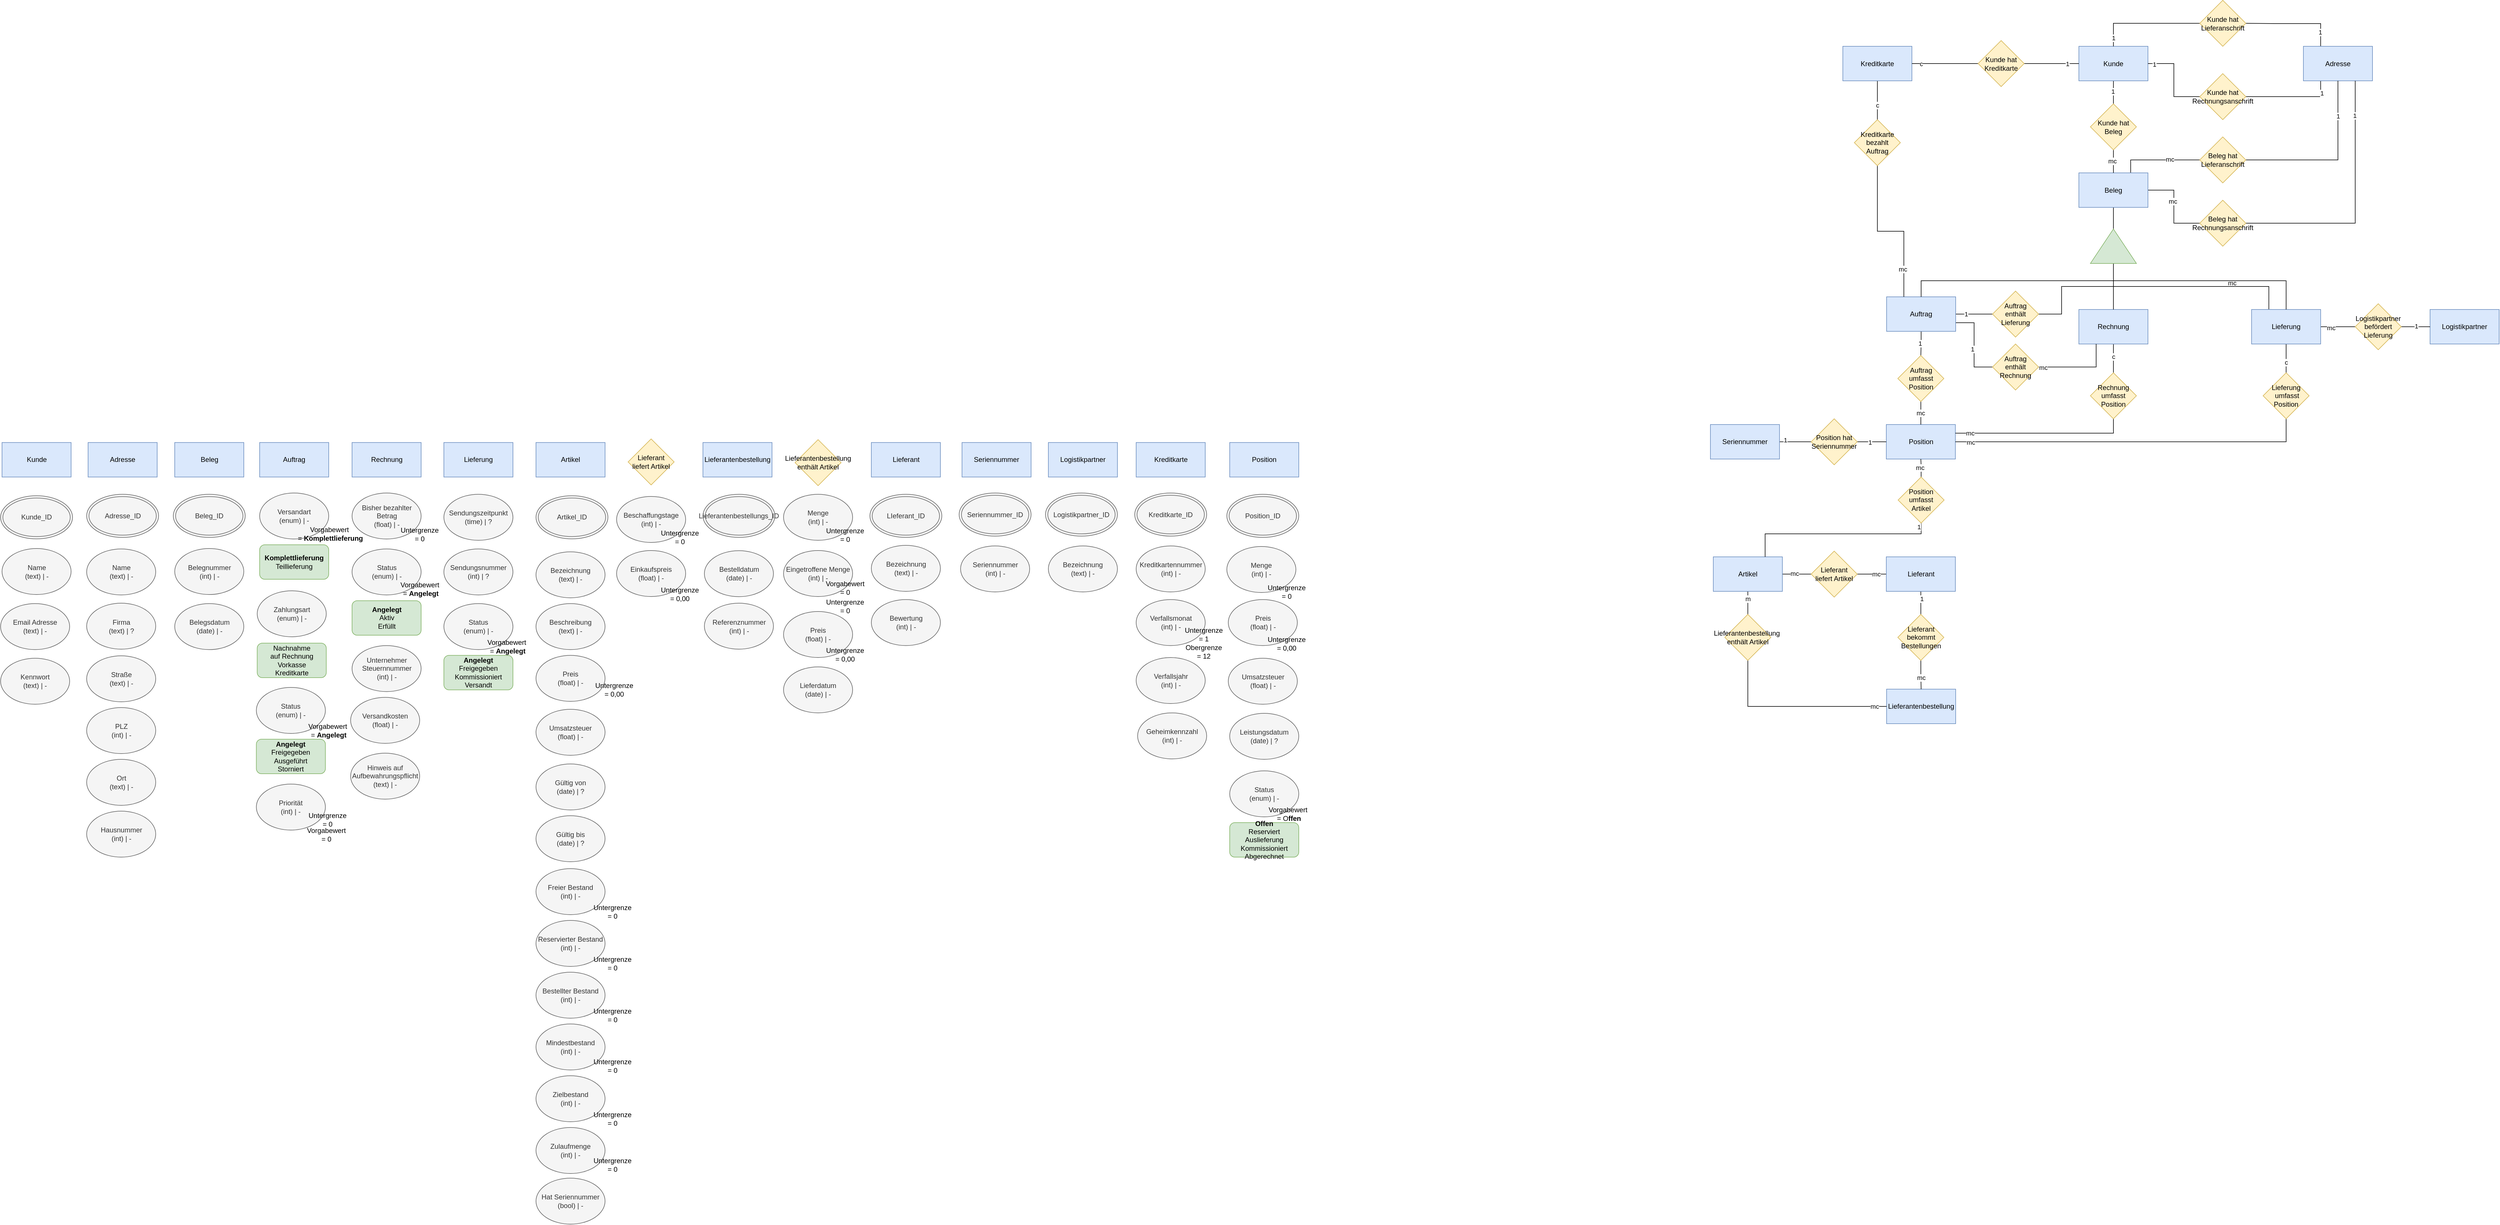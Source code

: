 <mxfile version="15.8.6" type="github">
  <diagram id="j-OUOK9DrUXxNQWRiAmZ" name="Page-1">
    <mxGraphModel dx="4547" dy="2302" grid="1" gridSize="10" guides="1" tooltips="1" connect="1" arrows="1" fold="1" page="1" pageScale="1" pageWidth="827" pageHeight="1169" math="0" shadow="0">
      <root>
        <mxCell id="0" />
        <mxCell id="1" parent="0" />
        <mxCell id="ZY7a_Lk5Y61NJ7jPr_Y_-287" style="edgeStyle=orthogonalEdgeStyle;rounded=0;orthogonalLoop=1;jettySize=auto;html=1;exitX=0.25;exitY=0;exitDx=0;exitDy=0;entryX=1;entryY=0.5;entryDx=0;entryDy=0;endArrow=none;endFill=0;" parent="1" source="ZY7a_Lk5Y61NJ7jPr_Y_-1" target="ZY7a_Lk5Y61NJ7jPr_Y_-9" edge="1">
          <mxGeometry relative="1" as="geometry">
            <Array as="points">
              <mxPoint x="2030" y="-737" />
              <mxPoint x="1950" y="-737" />
            </Array>
          </mxGeometry>
        </mxCell>
        <mxCell id="ZY7a_Lk5Y61NJ7jPr_Y_-292" value="1" style="edgeLabel;html=1;align=center;verticalAlign=middle;resizable=0;points=[];" parent="ZY7a_Lk5Y61NJ7jPr_Y_-287" vertex="1" connectable="0">
          <mxGeometry x="-0.709" y="1" relative="1" as="geometry">
            <mxPoint as="offset" />
          </mxGeometry>
        </mxCell>
        <mxCell id="ZY7a_Lk5Y61NJ7jPr_Y_-288" style="edgeStyle=orthogonalEdgeStyle;rounded=0;orthogonalLoop=1;jettySize=auto;html=1;exitX=0.25;exitY=1;exitDx=0;exitDy=0;entryX=1;entryY=0.5;entryDx=0;entryDy=0;endArrow=none;endFill=0;" parent="1" source="ZY7a_Lk5Y61NJ7jPr_Y_-1" target="ZY7a_Lk5Y61NJ7jPr_Y_-10" edge="1">
          <mxGeometry relative="1" as="geometry" />
        </mxCell>
        <mxCell id="ZY7a_Lk5Y61NJ7jPr_Y_-291" value="1" style="edgeLabel;html=1;align=center;verticalAlign=middle;resizable=0;points=[];" parent="ZY7a_Lk5Y61NJ7jPr_Y_-288" vertex="1" connectable="0">
          <mxGeometry x="-0.727" y="2" relative="1" as="geometry">
            <mxPoint as="offset" />
          </mxGeometry>
        </mxCell>
        <mxCell id="ZY7a_Lk5Y61NJ7jPr_Y_-1" value="Adresse" style="rounded=0;whiteSpace=wrap;html=1;fillColor=#dae8fc;strokeColor=#6c8ebf;" parent="1" vertex="1">
          <mxGeometry x="2000" y="-697.5" width="120" height="60" as="geometry" />
        </mxCell>
        <mxCell id="BjYoT2yEXmVTnxPNrV__-5" style="edgeStyle=orthogonalEdgeStyle;rounded=0;orthogonalLoop=1;jettySize=auto;html=1;exitX=0.5;exitY=1;exitDx=0;exitDy=0;entryX=0.5;entryY=0;entryDx=0;entryDy=0;endArrow=none;endFill=0;" edge="1" parent="1" source="ZY7a_Lk5Y61NJ7jPr_Y_-8" target="BjYoT2yEXmVTnxPNrV__-4">
          <mxGeometry relative="1" as="geometry" />
        </mxCell>
        <mxCell id="BjYoT2yEXmVTnxPNrV__-7" value="1" style="edgeLabel;html=1;align=center;verticalAlign=middle;resizable=0;points=[];" vertex="1" connectable="0" parent="BjYoT2yEXmVTnxPNrV__-5">
          <mxGeometry x="-0.1" y="-1" relative="1" as="geometry">
            <mxPoint as="offset" />
          </mxGeometry>
        </mxCell>
        <mxCell id="ZY7a_Lk5Y61NJ7jPr_Y_-8" value="Kunde" style="rounded=0;whiteSpace=wrap;html=1;fillColor=#dae8fc;strokeColor=#6c8ebf;" parent="1" vertex="1">
          <mxGeometry x="1610" y="-697.5" width="120" height="60" as="geometry" />
        </mxCell>
        <mxCell id="ZY7a_Lk5Y61NJ7jPr_Y_-289" style="edgeStyle=orthogonalEdgeStyle;rounded=0;orthogonalLoop=1;jettySize=auto;html=1;exitX=0;exitY=0.5;exitDx=0;exitDy=0;entryX=0.5;entryY=0;entryDx=0;entryDy=0;endArrow=none;endFill=0;" parent="1" source="ZY7a_Lk5Y61NJ7jPr_Y_-9" target="ZY7a_Lk5Y61NJ7jPr_Y_-8" edge="1">
          <mxGeometry relative="1" as="geometry" />
        </mxCell>
        <mxCell id="ZY7a_Lk5Y61NJ7jPr_Y_-294" value="1" style="edgeLabel;html=1;align=center;verticalAlign=middle;resizable=0;points=[];" parent="ZY7a_Lk5Y61NJ7jPr_Y_-289" vertex="1" connectable="0">
          <mxGeometry x="0.836" relative="1" as="geometry">
            <mxPoint y="1" as="offset" />
          </mxGeometry>
        </mxCell>
        <mxCell id="ZY7a_Lk5Y61NJ7jPr_Y_-9" value="Kunde hat Lieferanschrift" style="rhombus;whiteSpace=wrap;html=1;fillColor=#fff2cc;strokeColor=#d6b656;" parent="1" vertex="1">
          <mxGeometry x="1820" y="-777.5" width="80" height="80" as="geometry" />
        </mxCell>
        <mxCell id="ZY7a_Lk5Y61NJ7jPr_Y_-290" style="edgeStyle=orthogonalEdgeStyle;rounded=0;orthogonalLoop=1;jettySize=auto;html=1;exitX=0;exitY=0.5;exitDx=0;exitDy=0;entryX=1;entryY=0.5;entryDx=0;entryDy=0;endArrow=none;endFill=0;" parent="1" source="ZY7a_Lk5Y61NJ7jPr_Y_-10" target="ZY7a_Lk5Y61NJ7jPr_Y_-8" edge="1">
          <mxGeometry relative="1" as="geometry">
            <Array as="points">
              <mxPoint x="1775" y="-610" />
              <mxPoint x="1775" y="-667" />
            </Array>
          </mxGeometry>
        </mxCell>
        <mxCell id="ZY7a_Lk5Y61NJ7jPr_Y_-293" value="1" style="edgeLabel;html=1;align=center;verticalAlign=middle;resizable=0;points=[];" parent="ZY7a_Lk5Y61NJ7jPr_Y_-290" vertex="1" connectable="0">
          <mxGeometry x="0.855" relative="1" as="geometry">
            <mxPoint y="1" as="offset" />
          </mxGeometry>
        </mxCell>
        <mxCell id="ZY7a_Lk5Y61NJ7jPr_Y_-10" value="Kunde hat Rechnungsanschrift" style="rhombus;whiteSpace=wrap;html=1;fillColor=#fff2cc;strokeColor=#d6b656;" parent="1" vertex="1">
          <mxGeometry x="1820" y="-650" width="80" height="80" as="geometry" />
        </mxCell>
        <mxCell id="ZY7a_Lk5Y61NJ7jPr_Y_-30" value="Adresse" style="rounded=0;whiteSpace=wrap;html=1;fillColor=#dae8fc;strokeColor=#6c8ebf;" parent="1" vertex="1">
          <mxGeometry x="-1848" y="-8.75" width="120" height="60" as="geometry" />
        </mxCell>
        <mxCell id="ZY7a_Lk5Y61NJ7jPr_Y_-32" value="Straße&lt;br&gt;(text) | -" style="ellipse;whiteSpace=wrap;html=1;fillColor=#f5f5f5;fontColor=#333333;strokeColor=#666666;" parent="1" vertex="1">
          <mxGeometry x="-1850.5" y="362" width="120" height="80" as="geometry" />
        </mxCell>
        <mxCell id="ZY7a_Lk5Y61NJ7jPr_Y_-33" value="PLZ&lt;br&gt;(int) | -" style="ellipse;whiteSpace=wrap;html=1;fillColor=#f5f5f5;fontColor=#333333;strokeColor=#666666;" parent="1" vertex="1">
          <mxGeometry x="-1850.5" y="452" width="120" height="80" as="geometry" />
        </mxCell>
        <mxCell id="ZY7a_Lk5Y61NJ7jPr_Y_-34" value="Ort&lt;br&gt;(text) | -" style="ellipse;whiteSpace=wrap;html=1;fillColor=#f5f5f5;fontColor=#333333;strokeColor=#666666;" parent="1" vertex="1">
          <mxGeometry x="-1850.5" y="542" width="120" height="80" as="geometry" />
        </mxCell>
        <mxCell id="ZY7a_Lk5Y61NJ7jPr_Y_-35" value="Hausnummer&lt;br&gt;(int) | -" style="ellipse;whiteSpace=wrap;html=1;fillColor=#f5f5f5;fontColor=#333333;strokeColor=#666666;" parent="1" vertex="1">
          <mxGeometry x="-1850.5" y="632" width="120" height="80" as="geometry" />
        </mxCell>
        <mxCell id="ZY7a_Lk5Y61NJ7jPr_Y_-37" value="Firma&lt;br&gt;(text) | ?" style="ellipse;whiteSpace=wrap;html=1;fillColor=#f5f5f5;fontColor=#333333;strokeColor=#666666;" parent="1" vertex="1">
          <mxGeometry x="-1850.5" y="270.5" width="120" height="80" as="geometry" />
        </mxCell>
        <mxCell id="ZY7a_Lk5Y61NJ7jPr_Y_-50" style="edgeStyle=orthogonalEdgeStyle;rounded=0;orthogonalLoop=1;jettySize=auto;html=1;exitX=1;exitY=0.5;exitDx=0;exitDy=0;endArrow=none;endFill=0;" parent="1" source="ZY7a_Lk5Y61NJ7jPr_Y_-39" target="ZY7a_Lk5Y61NJ7jPr_Y_-48" edge="1">
          <mxGeometry relative="1" as="geometry" />
        </mxCell>
        <mxCell id="ZY7a_Lk5Y61NJ7jPr_Y_-52" value="mc" style="edgeLabel;html=1;align=center;verticalAlign=middle;resizable=0;points=[];" parent="ZY7a_Lk5Y61NJ7jPr_Y_-50" vertex="1" connectable="0">
          <mxGeometry x="-0.16" y="1" relative="1" as="geometry">
            <mxPoint as="offset" />
          </mxGeometry>
        </mxCell>
        <mxCell id="ZY7a_Lk5Y61NJ7jPr_Y_-82" style="edgeStyle=orthogonalEdgeStyle;rounded=0;orthogonalLoop=1;jettySize=auto;html=1;exitX=0.5;exitY=1;exitDx=0;exitDy=0;entryX=0.5;entryY=0;entryDx=0;entryDy=0;endArrow=none;endFill=0;" parent="1" source="ZY7a_Lk5Y61NJ7jPr_Y_-39" target="ZY7a_Lk5Y61NJ7jPr_Y_-81" edge="1">
          <mxGeometry relative="1" as="geometry" />
        </mxCell>
        <mxCell id="ZY7a_Lk5Y61NJ7jPr_Y_-84" value="m" style="edgeLabel;html=1;align=center;verticalAlign=middle;resizable=0;points=[];" parent="ZY7a_Lk5Y61NJ7jPr_Y_-82" vertex="1" connectable="0">
          <mxGeometry x="-0.35" relative="1" as="geometry">
            <mxPoint as="offset" />
          </mxGeometry>
        </mxCell>
        <mxCell id="ZY7a_Lk5Y61NJ7jPr_Y_-39" value="Artikel" style="rounded=0;whiteSpace=wrap;html=1;fillColor=#dae8fc;strokeColor=#6c8ebf;" parent="1" vertex="1">
          <mxGeometry x="975" y="190" width="120" height="60" as="geometry" />
        </mxCell>
        <mxCell id="ZY7a_Lk5Y61NJ7jPr_Y_-40" value="Artikel" style="rounded=0;whiteSpace=wrap;html=1;fillColor=#dae8fc;strokeColor=#6c8ebf;" parent="1" vertex="1">
          <mxGeometry x="-1070" y="-8.75" width="120" height="60" as="geometry" />
        </mxCell>
        <mxCell id="ZY7a_Lk5Y61NJ7jPr_Y_-41" value="Bezeichnung&lt;br&gt;(text) | -" style="ellipse;whiteSpace=wrap;html=1;fillColor=#f5f5f5;fontColor=#333333;strokeColor=#666666;" parent="1" vertex="1">
          <mxGeometry x="-1070" y="181.25" width="120" height="80" as="geometry" />
        </mxCell>
        <mxCell id="ZY7a_Lk5Y61NJ7jPr_Y_-43" value="Beschreibung&lt;br&gt;(text) | -" style="ellipse;whiteSpace=wrap;html=1;fillColor=#f5f5f5;fontColor=#333333;strokeColor=#666666;" parent="1" vertex="1">
          <mxGeometry x="-1070" y="271.25" width="120" height="80" as="geometry" />
        </mxCell>
        <mxCell id="ZY7a_Lk5Y61NJ7jPr_Y_-44" value="Preis&lt;br&gt;(float) | -" style="ellipse;whiteSpace=wrap;html=1;fillColor=#f5f5f5;fontColor=#333333;strokeColor=#666666;" parent="1" vertex="1">
          <mxGeometry x="-1070" y="361.25" width="120" height="80" as="geometry" />
        </mxCell>
        <mxCell id="ZY7a_Lk5Y61NJ7jPr_Y_-45" value="Gültig von&lt;br&gt;(date) | ?" style="ellipse;whiteSpace=wrap;html=1;fillColor=#f5f5f5;fontColor=#333333;strokeColor=#666666;" parent="1" vertex="1">
          <mxGeometry x="-1070" y="550" width="120" height="80" as="geometry" />
        </mxCell>
        <mxCell id="ZY7a_Lk5Y61NJ7jPr_Y_-46" value="Lieferant" style="rounded=0;whiteSpace=wrap;html=1;fillColor=#dae8fc;strokeColor=#6c8ebf;" parent="1" vertex="1">
          <mxGeometry x="-487.5" y="-8.75" width="120" height="60" as="geometry" />
        </mxCell>
        <mxCell id="ZY7a_Lk5Y61NJ7jPr_Y_-51" style="edgeStyle=orthogonalEdgeStyle;rounded=0;orthogonalLoop=1;jettySize=auto;html=1;exitX=1;exitY=0.5;exitDx=0;exitDy=0;entryX=0;entryY=0.5;entryDx=0;entryDy=0;endArrow=none;endFill=0;" parent="1" source="ZY7a_Lk5Y61NJ7jPr_Y_-48" target="ZY7a_Lk5Y61NJ7jPr_Y_-49" edge="1">
          <mxGeometry relative="1" as="geometry" />
        </mxCell>
        <mxCell id="ZY7a_Lk5Y61NJ7jPr_Y_-53" value="mc" style="edgeLabel;html=1;align=center;verticalAlign=middle;resizable=0;points=[];" parent="ZY7a_Lk5Y61NJ7jPr_Y_-51" vertex="1" connectable="0">
          <mxGeometry x="0.307" relative="1" as="geometry">
            <mxPoint as="offset" />
          </mxGeometry>
        </mxCell>
        <mxCell id="ZY7a_Lk5Y61NJ7jPr_Y_-48" value="Lieferant liefert Artikel" style="rhombus;whiteSpace=wrap;html=1;fillColor=#fff2cc;strokeColor=#d6b656;" parent="1" vertex="1">
          <mxGeometry x="1145" y="180" width="80" height="80" as="geometry" />
        </mxCell>
        <mxCell id="ZY7a_Lk5Y61NJ7jPr_Y_-77" style="edgeStyle=orthogonalEdgeStyle;rounded=0;orthogonalLoop=1;jettySize=auto;html=1;exitX=0.5;exitY=1;exitDx=0;exitDy=0;entryX=0.5;entryY=0;entryDx=0;entryDy=0;endArrow=none;endFill=0;" parent="1" source="ZY7a_Lk5Y61NJ7jPr_Y_-49" target="ZY7a_Lk5Y61NJ7jPr_Y_-76" edge="1">
          <mxGeometry relative="1" as="geometry" />
        </mxCell>
        <mxCell id="ZY7a_Lk5Y61NJ7jPr_Y_-79" value="1" style="edgeLabel;html=1;align=center;verticalAlign=middle;resizable=0;points=[];" parent="ZY7a_Lk5Y61NJ7jPr_Y_-77" vertex="1" connectable="0">
          <mxGeometry x="-0.35" y="1" relative="1" as="geometry">
            <mxPoint as="offset" />
          </mxGeometry>
        </mxCell>
        <mxCell id="ZY7a_Lk5Y61NJ7jPr_Y_-49" value="Lieferant" style="rounded=0;whiteSpace=wrap;html=1;fillColor=#dae8fc;strokeColor=#6c8ebf;" parent="1" vertex="1">
          <mxGeometry x="1275.5" y="190" width="120" height="60" as="geometry" />
        </mxCell>
        <mxCell id="ZY7a_Lk5Y61NJ7jPr_Y_-54" value="Lieferant liefert Artikel" style="rhombus;whiteSpace=wrap;html=1;fillColor=#fff2cc;strokeColor=#d6b656;" parent="1" vertex="1">
          <mxGeometry x="-910" y="-15" width="80" height="80" as="geometry" />
        </mxCell>
        <mxCell id="ZY7a_Lk5Y61NJ7jPr_Y_-55" value="Beschaffungstage&lt;br&gt;(int) | -" style="ellipse;whiteSpace=wrap;html=1;fillColor=#f5f5f5;fontColor=#333333;strokeColor=#666666;" parent="1" vertex="1">
          <mxGeometry x="-930" y="85" width="120" height="80" as="geometry" />
        </mxCell>
        <mxCell id="ZY7a_Lk5Y61NJ7jPr_Y_-56" value="Einkaufspreis&lt;br&gt;(float) | -" style="ellipse;whiteSpace=wrap;html=1;fillColor=#f5f5f5;fontColor=#333333;strokeColor=#666666;" parent="1" vertex="1">
          <mxGeometry x="-930" y="179" width="120" height="80" as="geometry" />
        </mxCell>
        <mxCell id="ZY7a_Lk5Y61NJ7jPr_Y_-57" value="Freier Bestand&lt;br&gt;(int) | -" style="ellipse;whiteSpace=wrap;html=1;fillColor=#f5f5f5;fontColor=#333333;strokeColor=#666666;" parent="1" vertex="1">
          <mxGeometry x="-1070" y="732" width="120" height="80" as="geometry" />
        </mxCell>
        <mxCell id="ZY7a_Lk5Y61NJ7jPr_Y_-58" value="Reservierter Bestand&lt;br&gt;(int) | -" style="ellipse;whiteSpace=wrap;html=1;fillColor=#f5f5f5;fontColor=#333333;strokeColor=#666666;" parent="1" vertex="1">
          <mxGeometry x="-1070" y="822" width="120" height="80" as="geometry" />
        </mxCell>
        <mxCell id="ZY7a_Lk5Y61NJ7jPr_Y_-59" value="Bestellter Bestand&lt;br&gt;(int) | -" style="ellipse;whiteSpace=wrap;html=1;fillColor=#f5f5f5;fontColor=#333333;strokeColor=#666666;" parent="1" vertex="1">
          <mxGeometry x="-1070" y="912" width="120" height="80" as="geometry" />
        </mxCell>
        <mxCell id="ZY7a_Lk5Y61NJ7jPr_Y_-60" value="Mindestbestand&lt;br&gt;(int) | -" style="ellipse;whiteSpace=wrap;html=1;fillColor=#f5f5f5;fontColor=#333333;strokeColor=#666666;" parent="1" vertex="1">
          <mxGeometry x="-1070" y="1002" width="120" height="80" as="geometry" />
        </mxCell>
        <mxCell id="ZY7a_Lk5Y61NJ7jPr_Y_-61" value="Zielbestand&lt;br&gt;(int) | -" style="ellipse;whiteSpace=wrap;html=1;fillColor=#f5f5f5;fontColor=#333333;strokeColor=#666666;" parent="1" vertex="1">
          <mxGeometry x="-1070" y="1092" width="120" height="80" as="geometry" />
        </mxCell>
        <mxCell id="ZY7a_Lk5Y61NJ7jPr_Y_-63" value="Bewertung&lt;br&gt;(int) | -" style="ellipse;whiteSpace=wrap;html=1;fillColor=#f5f5f5;fontColor=#333333;strokeColor=#666666;" parent="1" vertex="1">
          <mxGeometry x="-487.5" y="264.25" width="120" height="80" as="geometry" />
        </mxCell>
        <mxCell id="ZY7a_Lk5Y61NJ7jPr_Y_-64" value="Kunde" style="rounded=0;whiteSpace=wrap;html=1;fillColor=#dae8fc;strokeColor=#6c8ebf;" parent="1" vertex="1">
          <mxGeometry x="-1997.5" y="-8.75" width="120" height="60" as="geometry" />
        </mxCell>
        <mxCell id="ZY7a_Lk5Y61NJ7jPr_Y_-74" value="Lieferantenbestellung" style="rounded=0;whiteSpace=wrap;html=1;fillColor=#dae8fc;strokeColor=#6c8ebf;" parent="1" vertex="1">
          <mxGeometry x="-780" y="-8.75" width="120" height="60" as="geometry" />
        </mxCell>
        <mxCell id="ZY7a_Lk5Y61NJ7jPr_Y_-229" style="edgeStyle=orthogonalEdgeStyle;rounded=0;orthogonalLoop=1;jettySize=auto;html=1;endArrow=none;endFill=0;" parent="1" source="ZY7a_Lk5Y61NJ7jPr_Y_-75" edge="1">
          <mxGeometry relative="1" as="geometry">
            <mxPoint x="1255" y="450" as="targetPoint" />
          </mxGeometry>
        </mxCell>
        <mxCell id="ZY7a_Lk5Y61NJ7jPr_Y_-75" value="Lieferantenbestellung" style="rounded=0;whiteSpace=wrap;html=1;fillColor=#dae8fc;strokeColor=#6c8ebf;" parent="1" vertex="1">
          <mxGeometry x="1276" y="420" width="120" height="60" as="geometry" />
        </mxCell>
        <mxCell id="ZY7a_Lk5Y61NJ7jPr_Y_-78" style="edgeStyle=orthogonalEdgeStyle;rounded=0;orthogonalLoop=1;jettySize=auto;html=1;exitX=0.5;exitY=1;exitDx=0;exitDy=0;entryX=0.5;entryY=0;entryDx=0;entryDy=0;endArrow=none;endFill=0;" parent="1" source="ZY7a_Lk5Y61NJ7jPr_Y_-76" target="ZY7a_Lk5Y61NJ7jPr_Y_-75" edge="1">
          <mxGeometry relative="1" as="geometry" />
        </mxCell>
        <mxCell id="ZY7a_Lk5Y61NJ7jPr_Y_-80" value="mc" style="edgeLabel;html=1;align=center;verticalAlign=middle;resizable=0;points=[];" parent="ZY7a_Lk5Y61NJ7jPr_Y_-78" vertex="1" connectable="0">
          <mxGeometry x="-0.168" y="-1" relative="1" as="geometry">
            <mxPoint x="1" y="9" as="offset" />
          </mxGeometry>
        </mxCell>
        <mxCell id="ZY7a_Lk5Y61NJ7jPr_Y_-76" value="Lieferant bekommt Bestellungen" style="rhombus;whiteSpace=wrap;html=1;fillColor=#fff2cc;strokeColor=#d6b656;" parent="1" vertex="1">
          <mxGeometry x="1295.5" y="290" width="80" height="80" as="geometry" />
        </mxCell>
        <mxCell id="ZY7a_Lk5Y61NJ7jPr_Y_-83" style="edgeStyle=orthogonalEdgeStyle;rounded=0;orthogonalLoop=1;jettySize=auto;html=1;exitX=0.5;exitY=1;exitDx=0;exitDy=0;entryX=0;entryY=0.5;entryDx=0;entryDy=0;endArrow=none;endFill=0;" parent="1" source="ZY7a_Lk5Y61NJ7jPr_Y_-81" target="ZY7a_Lk5Y61NJ7jPr_Y_-75" edge="1">
          <mxGeometry relative="1" as="geometry" />
        </mxCell>
        <mxCell id="ZY7a_Lk5Y61NJ7jPr_Y_-85" value="mc" style="edgeLabel;html=1;align=center;verticalAlign=middle;resizable=0;points=[];" parent="ZY7a_Lk5Y61NJ7jPr_Y_-83" vertex="1" connectable="0">
          <mxGeometry x="0.763" y="-1" relative="1" as="geometry">
            <mxPoint x="17" y="-1" as="offset" />
          </mxGeometry>
        </mxCell>
        <mxCell id="ZY7a_Lk5Y61NJ7jPr_Y_-81" value="Lieferantenbestellung&amp;nbsp;&lt;br&gt;enthält Artikel" style="rhombus;whiteSpace=wrap;html=1;fillColor=#fff2cc;strokeColor=#d6b656;" parent="1" vertex="1">
          <mxGeometry x="995" y="290" width="80" height="80" as="geometry" />
        </mxCell>
        <mxCell id="ZY7a_Lk5Y61NJ7jPr_Y_-86" value="Lieferantenbestellung&lt;br&gt;enthält Artikel" style="rhombus;whiteSpace=wrap;html=1;fillColor=#fff2cc;strokeColor=#d6b656;" parent="1" vertex="1">
          <mxGeometry x="-620" y="-13.75" width="80" height="80" as="geometry" />
        </mxCell>
        <mxCell id="ZY7a_Lk5Y61NJ7jPr_Y_-88" value="Referenznummer&lt;br&gt;(int) | -" style="ellipse;whiteSpace=wrap;html=1;fillColor=#f5f5f5;fontColor=#333333;strokeColor=#666666;" parent="1" vertex="1">
          <mxGeometry x="-777.5" y="270.5" width="120" height="80" as="geometry" />
        </mxCell>
        <mxCell id="ZY7a_Lk5Y61NJ7jPr_Y_-89" value="Lieferdatum&lt;br&gt;(date) | -" style="ellipse;whiteSpace=wrap;html=1;fillColor=#f5f5f5;fontColor=#333333;strokeColor=#666666;" parent="1" vertex="1">
          <mxGeometry x="-640" y="381.25" width="120" height="80" as="geometry" />
        </mxCell>
        <mxCell id="ZY7a_Lk5Y61NJ7jPr_Y_-90" value="Menge&lt;br&gt;(int) | -" style="ellipse;whiteSpace=wrap;html=1;fillColor=#f5f5f5;fontColor=#333333;strokeColor=#666666;" parent="1" vertex="1">
          <mxGeometry x="-640" y="81.25" width="120" height="80" as="geometry" />
        </mxCell>
        <mxCell id="ZY7a_Lk5Y61NJ7jPr_Y_-91" value="Preis&lt;br&gt;(float) | -" style="ellipse;whiteSpace=wrap;html=1;fillColor=#f5f5f5;fontColor=#333333;strokeColor=#666666;" parent="1" vertex="1">
          <mxGeometry x="-640" y="285" width="120" height="80" as="geometry" />
        </mxCell>
        <mxCell id="ZY7a_Lk5Y61NJ7jPr_Y_-94" value="1" style="edgeStyle=orthogonalEdgeStyle;rounded=0;orthogonalLoop=1;jettySize=auto;html=1;exitX=0.5;exitY=1;exitDx=0;exitDy=0;entryX=0.5;entryY=0;entryDx=0;entryDy=0;endArrow=none;endFill=0;" parent="1" edge="1">
          <mxGeometry relative="1" as="geometry">
            <mxPoint x="1035" y="50" as="sourcePoint" />
          </mxGeometry>
        </mxCell>
        <mxCell id="ZY7a_Lk5Y61NJ7jPr_Y_-105" value="Email Adresse&lt;br&gt;(text) | -" style="ellipse;whiteSpace=wrap;html=1;fillColor=#f5f5f5;fontColor=#333333;strokeColor=#666666;" parent="1" vertex="1">
          <mxGeometry x="-2000" y="271.25" width="120" height="80" as="geometry" />
        </mxCell>
        <mxCell id="ZY7a_Lk5Y61NJ7jPr_Y_-106" value="Kennwort&lt;br&gt;(text) | -" style="ellipse;whiteSpace=wrap;html=1;fillColor=#f5f5f5;fontColor=#333333;strokeColor=#666666;" parent="1" vertex="1">
          <mxGeometry x="-2000" y="366.25" width="120" height="80" as="geometry" />
        </mxCell>
        <mxCell id="ZY7a_Lk5Y61NJ7jPr_Y_-109" value="1" style="edgeStyle=orthogonalEdgeStyle;rounded=0;orthogonalLoop=1;jettySize=auto;html=1;exitX=0.5;exitY=1;exitDx=0;exitDy=0;entryX=0.5;entryY=0;entryDx=0;entryDy=0;endArrow=none;endFill=0;" parent="1" edge="1">
          <mxGeometry relative="1" as="geometry">
            <mxPoint x="1035" y="-10" as="targetPoint" />
          </mxGeometry>
        </mxCell>
        <mxCell id="ZY7a_Lk5Y61NJ7jPr_Y_-312" style="edgeStyle=orthogonalEdgeStyle;rounded=0;orthogonalLoop=1;jettySize=auto;html=1;exitX=1;exitY=0.5;exitDx=0;exitDy=0;endArrow=none;endFill=0;" parent="1" source="ZY7a_Lk5Y61NJ7jPr_Y_-111" target="ZY7a_Lk5Y61NJ7jPr_Y_-184" edge="1">
          <mxGeometry relative="1" as="geometry" />
        </mxCell>
        <mxCell id="ZY7a_Lk5Y61NJ7jPr_Y_-314" value="1" style="edgeLabel;html=1;align=center;verticalAlign=middle;resizable=0;points=[];" parent="ZY7a_Lk5Y61NJ7jPr_Y_-312" vertex="1" connectable="0">
          <mxGeometry x="-0.438" relative="1" as="geometry">
            <mxPoint as="offset" />
          </mxGeometry>
        </mxCell>
        <mxCell id="BjYoT2yEXmVTnxPNrV__-32" style="edgeStyle=orthogonalEdgeStyle;rounded=0;orthogonalLoop=1;jettySize=auto;html=1;exitX=0.5;exitY=1;exitDx=0;exitDy=0;entryX=0.5;entryY=0;entryDx=0;entryDy=0;endArrow=none;endFill=0;" edge="1" parent="1" source="ZY7a_Lk5Y61NJ7jPr_Y_-111" target="BjYoT2yEXmVTnxPNrV__-31">
          <mxGeometry relative="1" as="geometry" />
        </mxCell>
        <mxCell id="BjYoT2yEXmVTnxPNrV__-35" value="1" style="edgeLabel;html=1;align=center;verticalAlign=middle;resizable=0;points=[];" vertex="1" connectable="0" parent="BjYoT2yEXmVTnxPNrV__-32">
          <mxGeometry x="0.012" y="-2" relative="1" as="geometry">
            <mxPoint as="offset" />
          </mxGeometry>
        </mxCell>
        <mxCell id="BjYoT2yEXmVTnxPNrV__-37" style="edgeStyle=orthogonalEdgeStyle;rounded=0;orthogonalLoop=1;jettySize=auto;html=1;exitX=1;exitY=0.75;exitDx=0;exitDy=0;entryX=0;entryY=0.5;entryDx=0;entryDy=0;endArrow=none;endFill=0;" edge="1" parent="1" source="ZY7a_Lk5Y61NJ7jPr_Y_-111" target="BjYoT2yEXmVTnxPNrV__-36">
          <mxGeometry relative="1" as="geometry" />
        </mxCell>
        <mxCell id="BjYoT2yEXmVTnxPNrV__-39" value="1" style="edgeLabel;html=1;align=center;verticalAlign=middle;resizable=0;points=[];" vertex="1" connectable="0" parent="BjYoT2yEXmVTnxPNrV__-37">
          <mxGeometry x="0.106" y="-3" relative="1" as="geometry">
            <mxPoint as="offset" />
          </mxGeometry>
        </mxCell>
        <mxCell id="ZY7a_Lk5Y61NJ7jPr_Y_-111" value="Auftrag" style="rounded=0;whiteSpace=wrap;html=1;fillColor=#dae8fc;strokeColor=#6c8ebf;" parent="1" vertex="1">
          <mxGeometry x="1276" y="-262" width="120" height="60" as="geometry" />
        </mxCell>
        <mxCell id="ZY7a_Lk5Y61NJ7jPr_Y_-122" value="Auftrag" style="rounded=0;whiteSpace=wrap;html=1;fillColor=#dae8fc;strokeColor=#6c8ebf;" parent="1" vertex="1">
          <mxGeometry x="-1550" y="-8.75" width="120" height="60" as="geometry" />
        </mxCell>
        <mxCell id="ZY7a_Lk5Y61NJ7jPr_Y_-140" value="Versandart&lt;br&gt;(enum) | -" style="ellipse;whiteSpace=wrap;html=1;fillColor=#f5f5f5;fontColor=#333333;strokeColor=#666666;" parent="1" vertex="1">
          <mxGeometry x="-1550" y="79" width="120" height="80" as="geometry" />
        </mxCell>
        <mxCell id="ZY7a_Lk5Y61NJ7jPr_Y_-142" value="&lt;b&gt;Komplettlieferung&lt;/b&gt;&lt;br&gt;Teillieferung" style="rounded=1;whiteSpace=wrap;html=1;fillColor=#d5e8d4;strokeColor=#82b366;" parent="1" vertex="1">
          <mxGeometry x="-1550" y="169" width="120" height="60" as="geometry" />
        </mxCell>
        <mxCell id="ZY7a_Lk5Y61NJ7jPr_Y_-143" value="Position" style="rounded=0;whiteSpace=wrap;html=1;fillColor=#dae8fc;strokeColor=#6c8ebf;" parent="1" vertex="1">
          <mxGeometry x="135" y="-8.75" width="120" height="60" as="geometry" />
        </mxCell>
        <mxCell id="ZY7a_Lk5Y61NJ7jPr_Y_-144" value="Position" style="rounded=0;whiteSpace=wrap;html=1;fillColor=#dae8fc;strokeColor=#6c8ebf;" parent="1" vertex="1">
          <mxGeometry x="1275.5" y="-40" width="120" height="60" as="geometry" />
        </mxCell>
        <mxCell id="ZY7a_Lk5Y61NJ7jPr_Y_-150" style="edgeStyle=orthogonalEdgeStyle;rounded=0;orthogonalLoop=1;jettySize=auto;html=1;exitX=0.5;exitY=1;exitDx=0;exitDy=0;entryX=0.75;entryY=0;entryDx=0;entryDy=0;endArrow=none;endFill=0;" parent="1" source="ZY7a_Lk5Y61NJ7jPr_Y_-149" target="ZY7a_Lk5Y61NJ7jPr_Y_-39" edge="1">
          <mxGeometry relative="1" as="geometry">
            <Array as="points">
              <mxPoint x="1336" y="150" />
              <mxPoint x="1065" y="150" />
            </Array>
          </mxGeometry>
        </mxCell>
        <mxCell id="ZY7a_Lk5Y61NJ7jPr_Y_-153" value="1" style="edgeLabel;html=1;align=center;verticalAlign=middle;resizable=0;points=[];" parent="ZY7a_Lk5Y61NJ7jPr_Y_-150" vertex="1" connectable="0">
          <mxGeometry x="-0.961" y="-4" relative="1" as="geometry">
            <mxPoint as="offset" />
          </mxGeometry>
        </mxCell>
        <mxCell id="ZY7a_Lk5Y61NJ7jPr_Y_-151" value="" style="edgeStyle=orthogonalEdgeStyle;rounded=0;orthogonalLoop=1;jettySize=auto;html=1;endArrow=none;endFill=0;" parent="1" source="ZY7a_Lk5Y61NJ7jPr_Y_-149" target="ZY7a_Lk5Y61NJ7jPr_Y_-144" edge="1">
          <mxGeometry relative="1" as="geometry" />
        </mxCell>
        <mxCell id="ZY7a_Lk5Y61NJ7jPr_Y_-152" value="mc" style="edgeLabel;html=1;align=center;verticalAlign=middle;resizable=0;points=[];" parent="ZY7a_Lk5Y61NJ7jPr_Y_-151" vertex="1" connectable="0">
          <mxGeometry x="0.05" y="2" relative="1" as="geometry">
            <mxPoint as="offset" />
          </mxGeometry>
        </mxCell>
        <mxCell id="ZY7a_Lk5Y61NJ7jPr_Y_-149" value="Position umfasst Artikel" style="rhombus;whiteSpace=wrap;html=1;fillColor=#fff2cc;strokeColor=#d6b656;" parent="1" vertex="1">
          <mxGeometry x="1296" y="51.25" width="80" height="80" as="geometry" />
        </mxCell>
        <mxCell id="ZY7a_Lk5Y61NJ7jPr_Y_-155" value="Menge&lt;br&gt;(int) | -" style="ellipse;whiteSpace=wrap;html=1;fillColor=#f5f5f5;fontColor=#333333;strokeColor=#666666;" parent="1" vertex="1">
          <mxGeometry x="130" y="172" width="120" height="80" as="geometry" />
        </mxCell>
        <mxCell id="ZY7a_Lk5Y61NJ7jPr_Y_-156" value="Preis&lt;br&gt;(float) | -" style="ellipse;whiteSpace=wrap;html=1;fillColor=#f5f5f5;fontColor=#333333;strokeColor=#666666;" parent="1" vertex="1">
          <mxGeometry x="132.5" y="264.25" width="120" height="80" as="geometry" />
        </mxCell>
        <mxCell id="ZY7a_Lk5Y61NJ7jPr_Y_-163" value="Kreditkarte" style="rounded=0;whiteSpace=wrap;html=1;fillColor=#dae8fc;strokeColor=#6c8ebf;" parent="1" vertex="1">
          <mxGeometry x="-27.5" y="-8.75" width="120" height="60" as="geometry" />
        </mxCell>
        <mxCell id="ZY7a_Lk5Y61NJ7jPr_Y_-179" value="Zulaufmenge&lt;br&gt;(int) | -" style="ellipse;whiteSpace=wrap;html=1;fillColor=#f5f5f5;fontColor=#333333;strokeColor=#666666;" parent="1" vertex="1">
          <mxGeometry x="-1070" y="1182" width="120" height="80" as="geometry" />
        </mxCell>
        <mxCell id="ZY7a_Lk5Y61NJ7jPr_Y_-180" value="Eingetroffene Menge&lt;br&gt;(int) | -" style="ellipse;whiteSpace=wrap;html=1;fillColor=#f5f5f5;fontColor=#333333;strokeColor=#666666;" parent="1" vertex="1">
          <mxGeometry x="-640" y="179" width="120" height="80" as="geometry" />
        </mxCell>
        <mxCell id="ZY7a_Lk5Y61NJ7jPr_Y_-182" value="Priorität&lt;br&gt;(int) | -" style="ellipse;whiteSpace=wrap;html=1;fillColor=#f5f5f5;fontColor=#333333;strokeColor=#666666;" parent="1" vertex="1">
          <mxGeometry x="-1555.75" y="585" width="120" height="80" as="geometry" />
        </mxCell>
        <mxCell id="ZY7a_Lk5Y61NJ7jPr_Y_-313" style="edgeStyle=orthogonalEdgeStyle;rounded=0;orthogonalLoop=1;jettySize=auto;html=1;exitX=1;exitY=0.5;exitDx=0;exitDy=0;entryX=0.25;entryY=0;entryDx=0;entryDy=0;endArrow=none;endFill=0;" parent="1" source="ZY7a_Lk5Y61NJ7jPr_Y_-184" target="ZY7a_Lk5Y61NJ7jPr_Y_-195" edge="1">
          <mxGeometry relative="1" as="geometry">
            <Array as="points">
              <mxPoint x="1580" y="-232" />
              <mxPoint x="1580" y="-280" />
              <mxPoint x="1940" y="-280" />
            </Array>
          </mxGeometry>
        </mxCell>
        <mxCell id="ZY7a_Lk5Y61NJ7jPr_Y_-315" value="mc" style="edgeLabel;html=1;align=center;verticalAlign=middle;resizable=0;points=[];labelBackgroundColor=none;" parent="ZY7a_Lk5Y61NJ7jPr_Y_-313" vertex="1" connectable="0">
          <mxGeometry x="0.571" y="-1" relative="1" as="geometry">
            <mxPoint y="-7" as="offset" />
          </mxGeometry>
        </mxCell>
        <mxCell id="ZY7a_Lk5Y61NJ7jPr_Y_-184" value="Auftrag enthält Lieferung" style="rhombus;whiteSpace=wrap;html=1;fillColor=#fff2cc;strokeColor=#d6b656;" parent="1" vertex="1">
          <mxGeometry x="1460" y="-272" width="80" height="80" as="geometry" />
        </mxCell>
        <mxCell id="ZY7a_Lk5Y61NJ7jPr_Y_-189" value="Lieferung" style="rounded=0;whiteSpace=wrap;html=1;fillColor=#dae8fc;strokeColor=#6c8ebf;" parent="1" vertex="1">
          <mxGeometry x="-1230" y="-8.75" width="120" height="60" as="geometry" />
        </mxCell>
        <mxCell id="ZY7a_Lk5Y61NJ7jPr_Y_-192" value="Hat Seriennummer&lt;br&gt;(bool) | -" style="ellipse;whiteSpace=wrap;html=1;fillColor=#f5f5f5;fontColor=#333333;strokeColor=#666666;" parent="1" vertex="1">
          <mxGeometry x="-1070" y="1270" width="120" height="80" as="geometry" />
        </mxCell>
        <mxCell id="BjYoT2yEXmVTnxPNrV__-56" style="edgeStyle=orthogonalEdgeStyle;rounded=0;orthogonalLoop=1;jettySize=auto;html=1;exitX=0.5;exitY=1;exitDx=0;exitDy=0;entryX=0.5;entryY=0;entryDx=0;entryDy=0;endArrow=none;endFill=0;" edge="1" parent="1" source="ZY7a_Lk5Y61NJ7jPr_Y_-195" target="BjYoT2yEXmVTnxPNrV__-55">
          <mxGeometry relative="1" as="geometry" />
        </mxCell>
        <mxCell id="BjYoT2yEXmVTnxPNrV__-58" value="c" style="edgeLabel;html=1;align=center;verticalAlign=middle;resizable=0;points=[];" vertex="1" connectable="0" parent="BjYoT2yEXmVTnxPNrV__-56">
          <mxGeometry x="0.25" relative="1" as="geometry">
            <mxPoint as="offset" />
          </mxGeometry>
        </mxCell>
        <mxCell id="BjYoT2yEXmVTnxPNrV__-70" style="edgeStyle=orthogonalEdgeStyle;rounded=0;orthogonalLoop=1;jettySize=auto;html=1;exitX=1;exitY=0.5;exitDx=0;exitDy=0;entryX=0;entryY=0.5;entryDx=0;entryDy=0;endArrow=none;endFill=0;" edge="1" parent="1" source="ZY7a_Lk5Y61NJ7jPr_Y_-195" target="BjYoT2yEXmVTnxPNrV__-69">
          <mxGeometry relative="1" as="geometry" />
        </mxCell>
        <mxCell id="BjYoT2yEXmVTnxPNrV__-73" value="mc" style="edgeLabel;html=1;align=center;verticalAlign=middle;resizable=0;points=[];" vertex="1" connectable="0" parent="BjYoT2yEXmVTnxPNrV__-70">
          <mxGeometry x="-0.4" y="-2" relative="1" as="geometry">
            <mxPoint as="offset" />
          </mxGeometry>
        </mxCell>
        <mxCell id="ZY7a_Lk5Y61NJ7jPr_Y_-195" value="Lieferung" style="rounded=0;whiteSpace=wrap;html=1;fillColor=#dae8fc;strokeColor=#6c8ebf;" parent="1" vertex="1">
          <mxGeometry x="1910" y="-240" width="120" height="60" as="geometry" />
        </mxCell>
        <mxCell id="ZY7a_Lk5Y61NJ7jPr_Y_-217" value="Sendungszeitpunkt&lt;br&gt;(time) | ?" style="ellipse;whiteSpace=wrap;html=1;fillColor=#f5f5f5;fontColor=#333333;strokeColor=#666666;" parent="1" vertex="1">
          <mxGeometry x="-1230" y="81.25" width="120" height="80" as="geometry" />
        </mxCell>
        <mxCell id="ZY7a_Lk5Y61NJ7jPr_Y_-218" value="Sendungsnummer&lt;br&gt;(int) | ?" style="ellipse;whiteSpace=wrap;html=1;fillColor=#f5f5f5;fontColor=#333333;strokeColor=#666666;" parent="1" vertex="1">
          <mxGeometry x="-1230" y="176.25" width="120" height="80" as="geometry" />
        </mxCell>
        <mxCell id="ZY7a_Lk5Y61NJ7jPr_Y_-223" value="Gültig bis&lt;br&gt;(date) | ?" style="ellipse;whiteSpace=wrap;html=1;fillColor=#f5f5f5;fontColor=#333333;strokeColor=#666666;" parent="1" vertex="1">
          <mxGeometry x="-1070" y="640" width="120" height="80" as="geometry" />
        </mxCell>
        <mxCell id="ZY7a_Lk5Y61NJ7jPr_Y_-224" value="&lt;span style=&quot;color: rgb(51 , 51 , 51)&quot;&gt;Artikel_ID&lt;/span&gt;" style="ellipse;shape=doubleEllipse;whiteSpace=wrap;html=1;fillColor=#f5f5f5;fontColor=#333333;strokeColor=#666666;" parent="1" vertex="1">
          <mxGeometry x="-1070" y="83.75" width="125" height="75" as="geometry" />
        </mxCell>
        <mxCell id="ZY7a_Lk5Y61NJ7jPr_Y_-225" value="&lt;span style=&quot;color: rgb(51 , 51 , 51)&quot;&gt;LIeferant_ID&lt;/span&gt;" style="ellipse;shape=doubleEllipse;whiteSpace=wrap;html=1;fillColor=#f5f5f5;fontColor=#333333;strokeColor=#666666;" parent="1" vertex="1">
          <mxGeometry x="-490" y="81.25" width="125" height="75" as="geometry" />
        </mxCell>
        <mxCell id="ZY7a_Lk5Y61NJ7jPr_Y_-226" value="&lt;span style=&quot;color: rgb(51 , 51 , 51)&quot;&gt;Kunde_ID&lt;/span&gt;" style="ellipse;shape=doubleEllipse;whiteSpace=wrap;html=1;fillColor=#f5f5f5;fontColor=#333333;strokeColor=#666666;" parent="1" vertex="1">
          <mxGeometry x="-2000" y="83.75" width="125" height="75" as="geometry" />
        </mxCell>
        <mxCell id="ZY7a_Lk5Y61NJ7jPr_Y_-230" value="Lieferantenbestellungs_ID" style="ellipse;shape=doubleEllipse;whiteSpace=wrap;html=1;fillColor=#f5f5f5;fontColor=#333333;strokeColor=#666666;" parent="1" vertex="1">
          <mxGeometry x="-780" y="81.25" width="125" height="75" as="geometry" />
        </mxCell>
        <mxCell id="ZY7a_Lk5Y61NJ7jPr_Y_-233" value="Position_ID" style="ellipse;shape=doubleEllipse;whiteSpace=wrap;html=1;fillColor=#f5f5f5;fontColor=#333333;strokeColor=#666666;" parent="1" vertex="1">
          <mxGeometry x="130" y="81.25" width="125" height="75" as="geometry" />
        </mxCell>
        <mxCell id="ZY7a_Lk5Y61NJ7jPr_Y_-241" value="Status&lt;br&gt;(enum) | -" style="ellipse;whiteSpace=wrap;html=1;fillColor=#f5f5f5;fontColor=#333333;strokeColor=#666666;" parent="1" vertex="1">
          <mxGeometry x="-1555.75" y="417" width="120" height="80" as="geometry" />
        </mxCell>
        <mxCell id="ZY7a_Lk5Y61NJ7jPr_Y_-242" value="&lt;b&gt;Angelegt&lt;/b&gt;&lt;br&gt;Freigegeben&lt;br&gt;Ausgeführt&lt;br&gt;Storniert" style="rounded=1;whiteSpace=wrap;html=1;fillColor=#d5e8d4;strokeColor=#82b366;" parent="1" vertex="1">
          <mxGeometry x="-1555.75" y="507" width="120" height="60" as="geometry" />
        </mxCell>
        <mxCell id="ZY7a_Lk5Y61NJ7jPr_Y_-243" value="Status&lt;br&gt;(enum) | -" style="ellipse;whiteSpace=wrap;html=1;fillColor=#f5f5f5;fontColor=#333333;strokeColor=#666666;" parent="1" vertex="1">
          <mxGeometry x="135" y="562" width="120" height="80" as="geometry" />
        </mxCell>
        <mxCell id="ZY7a_Lk5Y61NJ7jPr_Y_-244" value="&lt;b&gt;Offen&lt;/b&gt;&lt;br&gt;Reserviert&lt;br&gt;Auslieferung&lt;br&gt;Kommissioniert&lt;br&gt;Abgerechnet" style="rounded=1;whiteSpace=wrap;html=1;fillColor=#d5e8d4;strokeColor=#82b366;" parent="1" vertex="1">
          <mxGeometry x="135" y="652" width="120" height="60" as="geometry" />
        </mxCell>
        <mxCell id="ZY7a_Lk5Y61NJ7jPr_Y_-247" value="Status&lt;br&gt;(enum) | -" style="ellipse;whiteSpace=wrap;html=1;fillColor=#f5f5f5;fontColor=#333333;strokeColor=#666666;" parent="1" vertex="1">
          <mxGeometry x="-1230" y="271.25" width="120" height="80" as="geometry" />
        </mxCell>
        <mxCell id="ZY7a_Lk5Y61NJ7jPr_Y_-248" value="&lt;b&gt;Angelegt&lt;/b&gt;&lt;br&gt;Freigegeben&lt;br&gt;Kommissioniert&lt;br&gt;Versandt" style="rounded=1;whiteSpace=wrap;html=1;fillColor=#d5e8d4;strokeColor=#82b366;" parent="1" vertex="1">
          <mxGeometry x="-1230" y="361.25" width="120" height="60" as="geometry" />
        </mxCell>
        <mxCell id="ZY7a_Lk5Y61NJ7jPr_Y_-250" value="&lt;span style=&quot;color: rgb(51 , 51 , 51)&quot;&gt;Adresse_ID&lt;/span&gt;" style="ellipse;shape=doubleEllipse;whiteSpace=wrap;html=1;fillColor=#f5f5f5;fontColor=#333333;strokeColor=#666666;" parent="1" vertex="1">
          <mxGeometry x="-1850.5" y="81.25" width="125" height="75" as="geometry" />
        </mxCell>
        <mxCell id="ZY7a_Lk5Y61NJ7jPr_Y_-256" value="Bestelldatum&lt;br&gt;(date) | -" style="ellipse;whiteSpace=wrap;html=1;fillColor=#f5f5f5;fontColor=#333333;strokeColor=#666666;" parent="1" vertex="1">
          <mxGeometry x="-777.5" y="179.25" width="120" height="80" as="geometry" />
        </mxCell>
        <mxCell id="ZY7a_Lk5Y61NJ7jPr_Y_-267" value="Beleg" style="rounded=0;whiteSpace=wrap;html=1;fillColor=#dae8fc;strokeColor=#6c8ebf;" parent="1" vertex="1">
          <mxGeometry x="-1697.5" y="-8.75" width="120" height="60" as="geometry" />
        </mxCell>
        <mxCell id="ZY7a_Lk5Y61NJ7jPr_Y_-272" value="Belegsdatum&lt;br&gt;(date) | -" style="ellipse;whiteSpace=wrap;html=1;fillColor=#f5f5f5;fontColor=#333333;strokeColor=#666666;" parent="1" vertex="1">
          <mxGeometry x="-1697.5" y="271.25" width="120" height="80" as="geometry" />
        </mxCell>
        <mxCell id="ZY7a_Lk5Y61NJ7jPr_Y_-273" value="Belegnummer&lt;br&gt;(int) | -" style="ellipse;whiteSpace=wrap;html=1;fillColor=#f5f5f5;fontColor=#333333;strokeColor=#666666;" parent="1" vertex="1">
          <mxGeometry x="-1697.5" y="175.5" width="120" height="80" as="geometry" />
        </mxCell>
        <mxCell id="ZY7a_Lk5Y61NJ7jPr_Y_-278" value="Beleg_ID" style="ellipse;shape=doubleEllipse;whiteSpace=wrap;html=1;fillColor=#f5f5f5;fontColor=#333333;strokeColor=#666666;" parent="1" vertex="1">
          <mxGeometry x="-1700" y="81.25" width="125" height="75" as="geometry" />
        </mxCell>
        <mxCell id="BjYoT2yEXmVTnxPNrV__-27" style="edgeStyle=orthogonalEdgeStyle;rounded=0;orthogonalLoop=1;jettySize=auto;html=1;exitX=0.5;exitY=1;exitDx=0;exitDy=0;entryX=0.5;entryY=0;entryDx=0;entryDy=0;endArrow=none;endFill=0;" edge="1" parent="1" source="ZY7a_Lk5Y61NJ7jPr_Y_-295" target="BjYoT2yEXmVTnxPNrV__-26">
          <mxGeometry relative="1" as="geometry" />
        </mxCell>
        <mxCell id="BjYoT2yEXmVTnxPNrV__-29" value="c" style="edgeLabel;html=1;align=center;verticalAlign=middle;resizable=0;points=[];" vertex="1" connectable="0" parent="BjYoT2yEXmVTnxPNrV__-27">
          <mxGeometry x="0.23" relative="1" as="geometry">
            <mxPoint y="1" as="offset" />
          </mxGeometry>
        </mxCell>
        <mxCell id="ZY7a_Lk5Y61NJ7jPr_Y_-295" value="Kreditkarte" style="rounded=0;whiteSpace=wrap;html=1;fillColor=#dae8fc;strokeColor=#6c8ebf;" parent="1" vertex="1">
          <mxGeometry x="1200" y="-697.5" width="120" height="60" as="geometry" />
        </mxCell>
        <mxCell id="ZY7a_Lk5Y61NJ7jPr_Y_-306" style="edgeStyle=orthogonalEdgeStyle;rounded=0;orthogonalLoop=1;jettySize=auto;html=1;exitX=0;exitY=0.5;exitDx=0;exitDy=0;entryX=1;entryY=0.5;entryDx=0;entryDy=0;endArrow=none;endFill=0;" parent="1" source="ZY7a_Lk5Y61NJ7jPr_Y_-305" target="ZY7a_Lk5Y61NJ7jPr_Y_-295" edge="1">
          <mxGeometry relative="1" as="geometry" />
        </mxCell>
        <mxCell id="ZY7a_Lk5Y61NJ7jPr_Y_-309" value="c" style="edgeLabel;html=1;align=center;verticalAlign=middle;resizable=0;points=[];" parent="ZY7a_Lk5Y61NJ7jPr_Y_-306" vertex="1" connectable="0">
          <mxGeometry x="-0.855" y="1" relative="1" as="geometry">
            <mxPoint x="-91" y="-1" as="offset" />
          </mxGeometry>
        </mxCell>
        <mxCell id="ZY7a_Lk5Y61NJ7jPr_Y_-307" style="edgeStyle=orthogonalEdgeStyle;rounded=0;orthogonalLoop=1;jettySize=auto;html=1;exitX=1;exitY=0.5;exitDx=0;exitDy=0;entryX=0;entryY=0.5;entryDx=0;entryDy=0;endArrow=none;endFill=0;" parent="1" source="ZY7a_Lk5Y61NJ7jPr_Y_-305" target="ZY7a_Lk5Y61NJ7jPr_Y_-8" edge="1">
          <mxGeometry relative="1" as="geometry">
            <mxPoint x="1600.5" y="-667.5" as="targetPoint" />
            <Array as="points">
              <mxPoint x="1580" y="-667.5" />
              <mxPoint x="1580" y="-667.5" />
            </Array>
          </mxGeometry>
        </mxCell>
        <mxCell id="ZY7a_Lk5Y61NJ7jPr_Y_-308" value="1" style="edgeLabel;html=1;align=center;verticalAlign=middle;resizable=0;points=[];" parent="ZY7a_Lk5Y61NJ7jPr_Y_-307" vertex="1" connectable="0">
          <mxGeometry x="0.742" y="1" relative="1" as="geometry">
            <mxPoint x="-8" y="1" as="offset" />
          </mxGeometry>
        </mxCell>
        <mxCell id="ZY7a_Lk5Y61NJ7jPr_Y_-305" value="Kunde hat Kreditkarte" style="rhombus;whiteSpace=wrap;html=1;fillColor=#fff2cc;strokeColor=#d6b656;" parent="1" vertex="1">
          <mxGeometry x="1435" y="-707.5" width="80" height="80" as="geometry" />
        </mxCell>
        <mxCell id="BjYoT2yEXmVTnxPNrV__-64" style="edgeStyle=orthogonalEdgeStyle;rounded=0;orthogonalLoop=1;jettySize=auto;html=1;exitX=0.5;exitY=1;exitDx=0;exitDy=0;entryX=0.5;entryY=0;entryDx=0;entryDy=0;endArrow=none;endFill=0;" edge="1" parent="1" source="ZY7a_Lk5Y61NJ7jPr_Y_-183" target="BjYoT2yEXmVTnxPNrV__-62">
          <mxGeometry relative="1" as="geometry" />
        </mxCell>
        <mxCell id="BjYoT2yEXmVTnxPNrV__-65" value="c" style="edgeLabel;html=1;align=center;verticalAlign=middle;resizable=0;points=[];" vertex="1" connectable="0" parent="BjYoT2yEXmVTnxPNrV__-64">
          <mxGeometry x="-0.111" relative="1" as="geometry">
            <mxPoint as="offset" />
          </mxGeometry>
        </mxCell>
        <mxCell id="ZY7a_Lk5Y61NJ7jPr_Y_-183" value="Rechnung" style="rounded=0;whiteSpace=wrap;html=1;fillColor=#dae8fc;strokeColor=#6c8ebf;" parent="1" vertex="1">
          <mxGeometry x="1610" y="-240" width="120" height="60" as="geometry" />
        </mxCell>
        <mxCell id="ZY7a_Lk5Y61NJ7jPr_Y_-338" value="Untergrenze = 0,00" style="text;html=1;strokeColor=none;fillColor=none;align=center;verticalAlign=middle;whiteSpace=wrap;rounded=0;" parent="1" vertex="1">
          <mxGeometry x="-850" y="240" width="60" height="30" as="geometry" />
        </mxCell>
        <mxCell id="ZY7a_Lk5Y61NJ7jPr_Y_-339" value="Untergrenze = 0,00" style="text;html=1;strokeColor=none;fillColor=none;align=center;verticalAlign=middle;whiteSpace=wrap;rounded=0;" parent="1" vertex="1">
          <mxGeometry x="-964" y="406.25" width="60" height="30" as="geometry" />
        </mxCell>
        <mxCell id="ZY7a_Lk5Y61NJ7jPr_Y_-340" value="Untergrenze = 0" style="text;html=1;strokeColor=none;fillColor=none;align=center;verticalAlign=middle;whiteSpace=wrap;rounded=0;" parent="1" vertex="1">
          <mxGeometry x="-850" y="141" width="60" height="30" as="geometry" />
        </mxCell>
        <mxCell id="ZY7a_Lk5Y61NJ7jPr_Y_-343" value="Untergrenze = 0" style="text;html=1;strokeColor=none;fillColor=none;align=center;verticalAlign=middle;whiteSpace=wrap;rounded=0;" parent="1" vertex="1">
          <mxGeometry x="-967" y="1152" width="60" height="30" as="geometry" />
        </mxCell>
        <mxCell id="ZY7a_Lk5Y61NJ7jPr_Y_-344" value="Untergrenze = 0" style="text;html=1;strokeColor=none;fillColor=none;align=center;verticalAlign=middle;whiteSpace=wrap;rounded=0;" parent="1" vertex="1">
          <mxGeometry x="-967" y="1060" width="60" height="30" as="geometry" />
        </mxCell>
        <mxCell id="ZY7a_Lk5Y61NJ7jPr_Y_-345" value="Untergrenze = 0" style="text;html=1;strokeColor=none;fillColor=none;align=center;verticalAlign=middle;whiteSpace=wrap;rounded=0;" parent="1" vertex="1">
          <mxGeometry x="-967" y="972" width="60" height="30" as="geometry" />
        </mxCell>
        <mxCell id="ZY7a_Lk5Y61NJ7jPr_Y_-346" value="Untergrenze = 0" style="text;html=1;strokeColor=none;fillColor=none;align=center;verticalAlign=middle;whiteSpace=wrap;rounded=0;" parent="1" vertex="1">
          <mxGeometry x="-967" y="882" width="60" height="30" as="geometry" />
        </mxCell>
        <mxCell id="ZY7a_Lk5Y61NJ7jPr_Y_-347" value="Untergrenze = 0,00" style="text;html=1;strokeColor=none;fillColor=none;align=center;verticalAlign=middle;whiteSpace=wrap;rounded=0;" parent="1" vertex="1">
          <mxGeometry x="-563" y="345" width="60" height="30" as="geometry" />
        </mxCell>
        <mxCell id="ZY7a_Lk5Y61NJ7jPr_Y_-348" value="Untergrenze = 0" style="text;html=1;strokeColor=none;fillColor=none;align=center;verticalAlign=middle;whiteSpace=wrap;rounded=0;" parent="1" vertex="1">
          <mxGeometry x="-563" y="137" width="60" height="30" as="geometry" />
        </mxCell>
        <mxCell id="ZY7a_Lk5Y61NJ7jPr_Y_-349" value="Vorgabewert&amp;nbsp; =&amp;nbsp;&lt;b&gt;Komplettlieferung&lt;/b&gt;" style="text;html=1;strokeColor=none;fillColor=none;align=center;verticalAlign=middle;whiteSpace=wrap;rounded=0;" parent="1" vertex="1">
          <mxGeometry x="-1457.5" y="135" width="60" height="30" as="geometry" />
        </mxCell>
        <mxCell id="ZY7a_Lk5Y61NJ7jPr_Y_-350" value="Untergrenze = 0,00" style="text;html=1;strokeColor=none;fillColor=none;align=center;verticalAlign=middle;whiteSpace=wrap;rounded=0;" parent="1" vertex="1">
          <mxGeometry x="204" y="326.25" width="60" height="30" as="geometry" />
        </mxCell>
        <mxCell id="ZY7a_Lk5Y61NJ7jPr_Y_-351" value="Untergrenze = 0" style="text;html=1;strokeColor=none;fillColor=none;align=center;verticalAlign=middle;whiteSpace=wrap;rounded=0;" parent="1" vertex="1">
          <mxGeometry x="204" y="236.25" width="60" height="30" as="geometry" />
        </mxCell>
        <mxCell id="ZY7a_Lk5Y61NJ7jPr_Y_-352" value="Vorgabewert&amp;nbsp; =&amp;nbsp;&lt;b&gt;Angelegt&lt;/b&gt;" style="text;html=1;strokeColor=none;fillColor=none;align=center;verticalAlign=middle;whiteSpace=wrap;rounded=0;" parent="1" vertex="1">
          <mxGeometry x="-1460" y="477" width="60" height="30" as="geometry" />
        </mxCell>
        <mxCell id="ZY7a_Lk5Y61NJ7jPr_Y_-353" value="Vorgabewert&amp;nbsp; = O&lt;b&gt;ffen&lt;/b&gt;" style="text;html=1;strokeColor=none;fillColor=none;align=center;verticalAlign=middle;whiteSpace=wrap;rounded=0;" parent="1" vertex="1">
          <mxGeometry x="207.5" y="622" width="60" height="30" as="geometry" />
        </mxCell>
        <mxCell id="ZY7a_Lk5Y61NJ7jPr_Y_-354" value="Vorgabewert&amp;nbsp; =&amp;nbsp;&lt;b&gt;Angelegt&lt;/b&gt;" style="text;html=1;strokeColor=none;fillColor=none;align=center;verticalAlign=middle;whiteSpace=wrap;rounded=0;" parent="1" vertex="1">
          <mxGeometry x="-1149" y="331.25" width="60" height="30" as="geometry" />
        </mxCell>
        <mxCell id="ZY7a_Lk5Y61NJ7jPr_Y_-356" value="Kreditkartennummer&lt;br&gt;(int) | -" style="ellipse;whiteSpace=wrap;html=1;fillColor=#f5f5f5;fontColor=#333333;strokeColor=#666666;" parent="1" vertex="1">
          <mxGeometry x="-27.5" y="171" width="120" height="80" as="geometry" />
        </mxCell>
        <mxCell id="ZY7a_Lk5Y61NJ7jPr_Y_-357" value="Verfallsmonat&lt;br&gt;(int) | -" style="ellipse;whiteSpace=wrap;html=1;fillColor=#f5f5f5;fontColor=#333333;strokeColor=#666666;" parent="1" vertex="1">
          <mxGeometry x="-27.5" y="264.25" width="120" height="80" as="geometry" />
        </mxCell>
        <mxCell id="ZY7a_Lk5Y61NJ7jPr_Y_-358" value="Geheimkennzahl&lt;br&gt;(int) | -" style="ellipse;whiteSpace=wrap;html=1;fillColor=#f5f5f5;fontColor=#333333;strokeColor=#666666;" parent="1" vertex="1">
          <mxGeometry x="-25" y="461.25" width="120" height="80" as="geometry" />
        </mxCell>
        <mxCell id="ZY7a_Lk5Y61NJ7jPr_Y_-360" value="Untergrenze = 0" style="text;html=1;strokeColor=none;fillColor=none;align=center;verticalAlign=middle;whiteSpace=wrap;rounded=0;" parent="1" vertex="1">
          <mxGeometry x="-967" y="1232" width="60" height="30" as="geometry" />
        </mxCell>
        <mxCell id="ZY7a_Lk5Y61NJ7jPr_Y_-361" value="Untergrenze = 0" style="text;html=1;strokeColor=none;fillColor=none;align=center;verticalAlign=middle;whiteSpace=wrap;rounded=0;" parent="1" vertex="1">
          <mxGeometry x="-563" y="261.25" width="60" height="30" as="geometry" />
        </mxCell>
        <mxCell id="ZY7a_Lk5Y61NJ7jPr_Y_-362" value="Untergrenze = 0" style="text;html=1;strokeColor=none;fillColor=none;align=center;verticalAlign=middle;whiteSpace=wrap;rounded=0;" parent="1" vertex="1">
          <mxGeometry x="-1464" y="631" width="64" height="32" as="geometry" />
        </mxCell>
        <mxCell id="ZY7a_Lk5Y61NJ7jPr_Y_-363" value="Vorgabewert = 0" style="text;html=1;strokeColor=none;fillColor=none;align=center;verticalAlign=middle;whiteSpace=wrap;rounded=0;" parent="1" vertex="1">
          <mxGeometry x="-1464" y="658" width="60" height="30" as="geometry" />
        </mxCell>
        <mxCell id="ZY7a_Lk5Y61NJ7jPr_Y_-364" value="Zahlungsart&lt;br&gt;(enum) | -" style="ellipse;whiteSpace=wrap;html=1;fillColor=#f5f5f5;fontColor=#333333;strokeColor=#666666;" parent="1" vertex="1">
          <mxGeometry x="-1554.25" y="249" width="120" height="80" as="geometry" />
        </mxCell>
        <mxCell id="ZY7a_Lk5Y61NJ7jPr_Y_-365" value="Nachnahme&lt;br&gt;auf Rechnung&lt;br&gt;Vorkasse&lt;br&gt;Kreditkarte" style="rounded=1;whiteSpace=wrap;html=1;fillColor=#d5e8d4;strokeColor=#82b366;" parent="1" vertex="1">
          <mxGeometry x="-1554.25" y="340" width="120" height="60" as="geometry" />
        </mxCell>
        <mxCell id="Zob7DJt8EDCacm3IfLoW-1" value="Kreditkarte_ID" style="ellipse;shape=doubleEllipse;whiteSpace=wrap;html=1;fillColor=#f5f5f5;fontColor=#333333;strokeColor=#666666;" parent="1" vertex="1">
          <mxGeometry x="-30" y="79" width="125" height="75" as="geometry" />
        </mxCell>
        <mxCell id="BjYoT2yEXmVTnxPNrV__-1" value="Name&lt;br&gt;(text) | -" style="ellipse;whiteSpace=wrap;html=1;fillColor=#f5f5f5;fontColor=#333333;strokeColor=#666666;" vertex="1" parent="1">
          <mxGeometry x="-1997.5" y="175.5" width="120" height="80" as="geometry" />
        </mxCell>
        <mxCell id="BjYoT2yEXmVTnxPNrV__-10" style="edgeStyle=orthogonalEdgeStyle;rounded=0;orthogonalLoop=1;jettySize=auto;html=1;exitX=0.5;exitY=1;exitDx=0;exitDy=0;endArrow=none;endFill=0;" edge="1" parent="1" source="BjYoT2yEXmVTnxPNrV__-3" target="BjYoT2yEXmVTnxPNrV__-9">
          <mxGeometry relative="1" as="geometry" />
        </mxCell>
        <mxCell id="BjYoT2yEXmVTnxPNrV__-18" style="edgeStyle=orthogonalEdgeStyle;rounded=0;orthogonalLoop=1;jettySize=auto;html=1;exitX=0.75;exitY=0;exitDx=0;exitDy=0;entryX=0;entryY=0.5;entryDx=0;entryDy=0;endArrow=none;endFill=0;" edge="1" parent="1" source="BjYoT2yEXmVTnxPNrV__-3" target="BjYoT2yEXmVTnxPNrV__-16">
          <mxGeometry relative="1" as="geometry" />
        </mxCell>
        <mxCell id="BjYoT2yEXmVTnxPNrV__-20" value="mc" style="edgeLabel;html=1;align=center;verticalAlign=middle;resizable=0;points=[];" vertex="1" connectable="0" parent="BjYoT2yEXmVTnxPNrV__-18">
          <mxGeometry x="0.27" y="1" relative="1" as="geometry">
            <mxPoint as="offset" />
          </mxGeometry>
        </mxCell>
        <mxCell id="BjYoT2yEXmVTnxPNrV__-21" style="edgeStyle=orthogonalEdgeStyle;rounded=0;orthogonalLoop=1;jettySize=auto;html=1;exitX=1;exitY=0.5;exitDx=0;exitDy=0;entryX=0;entryY=0.5;entryDx=0;entryDy=0;endArrow=none;endFill=0;" edge="1" parent="1" source="BjYoT2yEXmVTnxPNrV__-3" target="BjYoT2yEXmVTnxPNrV__-17">
          <mxGeometry relative="1" as="geometry" />
        </mxCell>
        <mxCell id="BjYoT2yEXmVTnxPNrV__-23" value="mc" style="edgeLabel;html=1;align=center;verticalAlign=middle;resizable=0;points=[];" vertex="1" connectable="0" parent="BjYoT2yEXmVTnxPNrV__-21">
          <mxGeometry x="-0.125" y="-2" relative="1" as="geometry">
            <mxPoint as="offset" />
          </mxGeometry>
        </mxCell>
        <mxCell id="BjYoT2yEXmVTnxPNrV__-3" value="Beleg" style="rounded=0;whiteSpace=wrap;html=1;fillColor=#dae8fc;strokeColor=#6c8ebf;" vertex="1" parent="1">
          <mxGeometry x="1610" y="-477.5" width="120" height="60" as="geometry" />
        </mxCell>
        <mxCell id="BjYoT2yEXmVTnxPNrV__-6" style="edgeStyle=orthogonalEdgeStyle;rounded=0;orthogonalLoop=1;jettySize=auto;html=1;exitX=0.5;exitY=1;exitDx=0;exitDy=0;entryX=0.5;entryY=0;entryDx=0;entryDy=0;endArrow=none;endFill=0;" edge="1" parent="1" source="BjYoT2yEXmVTnxPNrV__-4" target="BjYoT2yEXmVTnxPNrV__-3">
          <mxGeometry relative="1" as="geometry" />
        </mxCell>
        <mxCell id="BjYoT2yEXmVTnxPNrV__-8" value="mc" style="edgeLabel;html=1;align=center;verticalAlign=middle;resizable=0;points=[];" vertex="1" connectable="0" parent="BjYoT2yEXmVTnxPNrV__-6">
          <mxGeometry x="-0.05" y="-2" relative="1" as="geometry">
            <mxPoint as="offset" />
          </mxGeometry>
        </mxCell>
        <mxCell id="BjYoT2yEXmVTnxPNrV__-4" value="Kunde hat Beleg" style="rhombus;whiteSpace=wrap;html=1;fillColor=#fff2cc;strokeColor=#d6b656;" vertex="1" parent="1">
          <mxGeometry x="1630" y="-597.5" width="80" height="80" as="geometry" />
        </mxCell>
        <mxCell id="BjYoT2yEXmVTnxPNrV__-11" style="edgeStyle=orthogonalEdgeStyle;rounded=0;orthogonalLoop=1;jettySize=auto;html=1;exitX=0;exitY=0.5;exitDx=0;exitDy=0;entryX=0.5;entryY=0;entryDx=0;entryDy=0;endArrow=none;endFill=0;" edge="1" parent="1" source="BjYoT2yEXmVTnxPNrV__-9" target="ZY7a_Lk5Y61NJ7jPr_Y_-183">
          <mxGeometry relative="1" as="geometry" />
        </mxCell>
        <mxCell id="BjYoT2yEXmVTnxPNrV__-12" style="edgeStyle=orthogonalEdgeStyle;rounded=0;orthogonalLoop=1;jettySize=auto;html=1;exitX=0;exitY=0.5;exitDx=0;exitDy=0;entryX=0.5;entryY=0;entryDx=0;entryDy=0;endArrow=none;endFill=0;" edge="1" parent="1" source="BjYoT2yEXmVTnxPNrV__-9" target="ZY7a_Lk5Y61NJ7jPr_Y_-111">
          <mxGeometry relative="1" as="geometry">
            <Array as="points">
              <mxPoint x="1670" y="-290" />
              <mxPoint x="1336" y="-290" />
            </Array>
          </mxGeometry>
        </mxCell>
        <mxCell id="BjYoT2yEXmVTnxPNrV__-13" style="edgeStyle=orthogonalEdgeStyle;rounded=0;orthogonalLoop=1;jettySize=auto;html=1;exitX=0;exitY=0.5;exitDx=0;exitDy=0;entryX=0.5;entryY=0;entryDx=0;entryDy=0;endArrow=none;endFill=0;" edge="1" parent="1" source="BjYoT2yEXmVTnxPNrV__-9" target="ZY7a_Lk5Y61NJ7jPr_Y_-195">
          <mxGeometry relative="1" as="geometry">
            <Array as="points">
              <mxPoint x="1670" y="-290" />
              <mxPoint x="1970" y="-290" />
            </Array>
          </mxGeometry>
        </mxCell>
        <mxCell id="BjYoT2yEXmVTnxPNrV__-9" value="" style="triangle;whiteSpace=wrap;html=1;rotation=-90;fillColor=#d5e8d4;strokeColor=#82b366;" vertex="1" parent="1">
          <mxGeometry x="1640" y="-390" width="60" height="80" as="geometry" />
        </mxCell>
        <mxCell id="BjYoT2yEXmVTnxPNrV__-14" value="Name&lt;br&gt;(text) | -" style="ellipse;whiteSpace=wrap;html=1;fillColor=#f5f5f5;fontColor=#333333;strokeColor=#666666;" vertex="1" parent="1">
          <mxGeometry x="-1850.5" y="176.25" width="120" height="80" as="geometry" />
        </mxCell>
        <mxCell id="BjYoT2yEXmVTnxPNrV__-19" style="edgeStyle=orthogonalEdgeStyle;rounded=0;orthogonalLoop=1;jettySize=auto;html=1;exitX=1;exitY=0.5;exitDx=0;exitDy=0;entryX=0.5;entryY=1;entryDx=0;entryDy=0;endArrow=none;endFill=0;" edge="1" parent="1" source="BjYoT2yEXmVTnxPNrV__-16" target="ZY7a_Lk5Y61NJ7jPr_Y_-1">
          <mxGeometry relative="1" as="geometry" />
        </mxCell>
        <mxCell id="BjYoT2yEXmVTnxPNrV__-24" value="1" style="edgeLabel;html=1;align=center;verticalAlign=middle;resizable=0;points=[];" vertex="1" connectable="0" parent="BjYoT2yEXmVTnxPNrV__-19">
          <mxGeometry x="0.587" relative="1" as="geometry">
            <mxPoint as="offset" />
          </mxGeometry>
        </mxCell>
        <mxCell id="BjYoT2yEXmVTnxPNrV__-16" value="Beleg hat Lieferanschrift" style="rhombus;whiteSpace=wrap;html=1;fillColor=#fff2cc;strokeColor=#d6b656;" vertex="1" parent="1">
          <mxGeometry x="1820" y="-540" width="80" height="80" as="geometry" />
        </mxCell>
        <mxCell id="BjYoT2yEXmVTnxPNrV__-22" style="edgeStyle=orthogonalEdgeStyle;rounded=0;orthogonalLoop=1;jettySize=auto;html=1;exitX=1;exitY=0.5;exitDx=0;exitDy=0;entryX=0.75;entryY=1;entryDx=0;entryDy=0;endArrow=none;endFill=0;" edge="1" parent="1" source="BjYoT2yEXmVTnxPNrV__-17" target="ZY7a_Lk5Y61NJ7jPr_Y_-1">
          <mxGeometry relative="1" as="geometry" />
        </mxCell>
        <mxCell id="BjYoT2yEXmVTnxPNrV__-25" value="1" style="edgeLabel;html=1;align=center;verticalAlign=middle;resizable=0;points=[];" vertex="1" connectable="0" parent="BjYoT2yEXmVTnxPNrV__-22">
          <mxGeometry x="0.723" y="1" relative="1" as="geometry">
            <mxPoint as="offset" />
          </mxGeometry>
        </mxCell>
        <mxCell id="BjYoT2yEXmVTnxPNrV__-17" value="Beleg hat Rechnungsanschrift" style="rhombus;whiteSpace=wrap;html=1;fillColor=#fff2cc;strokeColor=#d6b656;" vertex="1" parent="1">
          <mxGeometry x="1820" y="-430" width="80" height="80" as="geometry" />
        </mxCell>
        <mxCell id="BjYoT2yEXmVTnxPNrV__-28" style="edgeStyle=orthogonalEdgeStyle;rounded=0;orthogonalLoop=1;jettySize=auto;html=1;exitX=0.5;exitY=1;exitDx=0;exitDy=0;entryX=0.25;entryY=0;entryDx=0;entryDy=0;endArrow=none;endFill=0;" edge="1" parent="1" source="BjYoT2yEXmVTnxPNrV__-26" target="ZY7a_Lk5Y61NJ7jPr_Y_-111">
          <mxGeometry relative="1" as="geometry" />
        </mxCell>
        <mxCell id="BjYoT2yEXmVTnxPNrV__-30" value="mc" style="edgeLabel;html=1;align=center;verticalAlign=middle;resizable=0;points=[];" vertex="1" connectable="0" parent="BjYoT2yEXmVTnxPNrV__-28">
          <mxGeometry x="0.65" y="-2" relative="1" as="geometry">
            <mxPoint as="offset" />
          </mxGeometry>
        </mxCell>
        <mxCell id="BjYoT2yEXmVTnxPNrV__-26" value="Kreditkarte bezahlt Auftrag" style="rhombus;whiteSpace=wrap;html=1;fillColor=#fff2cc;strokeColor=#d6b656;" vertex="1" parent="1">
          <mxGeometry x="1220" y="-570" width="80" height="80" as="geometry" />
        </mxCell>
        <mxCell id="BjYoT2yEXmVTnxPNrV__-33" style="edgeStyle=orthogonalEdgeStyle;rounded=0;orthogonalLoop=1;jettySize=auto;html=1;exitX=0.5;exitY=1;exitDx=0;exitDy=0;endArrow=none;endFill=0;" edge="1" parent="1" source="BjYoT2yEXmVTnxPNrV__-31" target="ZY7a_Lk5Y61NJ7jPr_Y_-144">
          <mxGeometry relative="1" as="geometry" />
        </mxCell>
        <mxCell id="BjYoT2yEXmVTnxPNrV__-34" value="mc" style="edgeLabel;html=1;align=center;verticalAlign=middle;resizable=0;points=[];" vertex="1" connectable="0" parent="BjYoT2yEXmVTnxPNrV__-33">
          <mxGeometry y="-1" relative="1" as="geometry">
            <mxPoint as="offset" />
          </mxGeometry>
        </mxCell>
        <mxCell id="BjYoT2yEXmVTnxPNrV__-31" value="Auftrag umfasst Position" style="rhombus;whiteSpace=wrap;html=1;fillColor=#fff2cc;strokeColor=#d6b656;" vertex="1" parent="1">
          <mxGeometry x="1295.5" y="-160" width="80" height="80" as="geometry" />
        </mxCell>
        <mxCell id="BjYoT2yEXmVTnxPNrV__-38" style="edgeStyle=orthogonalEdgeStyle;rounded=0;orthogonalLoop=1;jettySize=auto;html=1;exitX=1;exitY=0.5;exitDx=0;exitDy=0;entryX=0.25;entryY=1;entryDx=0;entryDy=0;endArrow=none;endFill=0;" edge="1" parent="1" source="BjYoT2yEXmVTnxPNrV__-36" target="ZY7a_Lk5Y61NJ7jPr_Y_-183">
          <mxGeometry relative="1" as="geometry" />
        </mxCell>
        <mxCell id="BjYoT2yEXmVTnxPNrV__-40" value="mc" style="edgeLabel;html=1;align=center;verticalAlign=middle;resizable=0;points=[];" vertex="1" connectable="0" parent="BjYoT2yEXmVTnxPNrV__-38">
          <mxGeometry x="-0.887" y="-1" relative="1" as="geometry">
            <mxPoint as="offset" />
          </mxGeometry>
        </mxCell>
        <mxCell id="BjYoT2yEXmVTnxPNrV__-36" value="Auftrag enthält Rechnung" style="rhombus;whiteSpace=wrap;html=1;fillColor=#fff2cc;strokeColor=#d6b656;" vertex="1" parent="1">
          <mxGeometry x="1460" y="-180" width="80" height="80" as="geometry" />
        </mxCell>
        <mxCell id="BjYoT2yEXmVTnxPNrV__-41" value="Rechnung" style="rounded=0;whiteSpace=wrap;html=1;fillColor=#dae8fc;strokeColor=#6c8ebf;" vertex="1" parent="1">
          <mxGeometry x="-1389.5" y="-8.75" width="120" height="60" as="geometry" />
        </mxCell>
        <mxCell id="BjYoT2yEXmVTnxPNrV__-42" value="Status&lt;br&gt;(enum) | -" style="ellipse;whiteSpace=wrap;html=1;fillColor=#f5f5f5;fontColor=#333333;strokeColor=#666666;" vertex="1" parent="1">
          <mxGeometry x="-1389.5" y="176.25" width="120" height="80" as="geometry" />
        </mxCell>
        <mxCell id="BjYoT2yEXmVTnxPNrV__-43" value="&lt;b&gt;Angelegt&lt;/b&gt;&lt;br&gt;Aktiv&lt;br&gt;Erfüllt" style="rounded=1;whiteSpace=wrap;html=1;fillColor=#d5e8d4;strokeColor=#82b366;" vertex="1" parent="1">
          <mxGeometry x="-1389.5" y="266.25" width="120" height="60" as="geometry" />
        </mxCell>
        <mxCell id="BjYoT2yEXmVTnxPNrV__-48" value="Vorgabewert&amp;nbsp; =&amp;nbsp;&lt;b&gt;Angelegt&lt;/b&gt;" style="text;html=1;strokeColor=none;fillColor=none;align=center;verticalAlign=middle;whiteSpace=wrap;rounded=0;" vertex="1" parent="1">
          <mxGeometry x="-1299.75" y="231.25" width="60" height="30" as="geometry" />
        </mxCell>
        <mxCell id="BjYoT2yEXmVTnxPNrV__-49" value="Bisher bezahlter Betrag&lt;br&gt;(float) | -" style="ellipse;whiteSpace=wrap;html=1;fillColor=#f5f5f5;fontColor=#333333;strokeColor=#666666;" vertex="1" parent="1">
          <mxGeometry x="-1389.5" y="79" width="120" height="80" as="geometry" />
        </mxCell>
        <mxCell id="BjYoT2yEXmVTnxPNrV__-50" value="Untergrenze = 0" style="text;html=1;strokeColor=none;fillColor=none;align=center;verticalAlign=middle;whiteSpace=wrap;rounded=0;" vertex="1" parent="1">
          <mxGeometry x="-1304" y="135" width="64" height="32" as="geometry" />
        </mxCell>
        <mxCell id="BjYoT2yEXmVTnxPNrV__-51" value="Unternehmer Steuernnummer&lt;br&gt;(int) | -" style="ellipse;whiteSpace=wrap;html=1;fillColor=#f5f5f5;fontColor=#333333;strokeColor=#666666;" vertex="1" parent="1">
          <mxGeometry x="-1389.5" y="344.25" width="120" height="80" as="geometry" />
        </mxCell>
        <mxCell id="BjYoT2yEXmVTnxPNrV__-52" value="Versandkosten&lt;br&gt;(float) | -" style="ellipse;whiteSpace=wrap;html=1;fillColor=#f5f5f5;fontColor=#333333;strokeColor=#666666;" vertex="1" parent="1">
          <mxGeometry x="-1392" y="434.25" width="120" height="80" as="geometry" />
        </mxCell>
        <mxCell id="BjYoT2yEXmVTnxPNrV__-53" value="Umsatzsteuer&lt;br&gt;(float) | -" style="ellipse;whiteSpace=wrap;html=1;fillColor=#f5f5f5;fontColor=#333333;strokeColor=#666666;" vertex="1" parent="1">
          <mxGeometry x="-1070" y="455" width="120" height="80" as="geometry" />
        </mxCell>
        <mxCell id="BjYoT2yEXmVTnxPNrV__-54" value="Hinweis auf Aufbewahrungspflicht&lt;br&gt;(text) | -" style="ellipse;whiteSpace=wrap;html=1;fillColor=#f5f5f5;fontColor=#333333;strokeColor=#666666;" vertex="1" parent="1">
          <mxGeometry x="-1392" y="531.25" width="120" height="80" as="geometry" />
        </mxCell>
        <mxCell id="BjYoT2yEXmVTnxPNrV__-57" style="edgeStyle=orthogonalEdgeStyle;rounded=0;orthogonalLoop=1;jettySize=auto;html=1;exitX=0.5;exitY=1;exitDx=0;exitDy=0;entryX=1;entryY=0.5;entryDx=0;entryDy=0;endArrow=none;endFill=0;" edge="1" parent="1" source="BjYoT2yEXmVTnxPNrV__-55" target="ZY7a_Lk5Y61NJ7jPr_Y_-144">
          <mxGeometry relative="1" as="geometry" />
        </mxCell>
        <mxCell id="BjYoT2yEXmVTnxPNrV__-59" value="mc" style="edgeLabel;html=1;align=center;verticalAlign=middle;resizable=0;points=[];" vertex="1" connectable="0" parent="BjYoT2yEXmVTnxPNrV__-57">
          <mxGeometry x="0.914" y="1" relative="1" as="geometry">
            <mxPoint as="offset" />
          </mxGeometry>
        </mxCell>
        <mxCell id="BjYoT2yEXmVTnxPNrV__-55" value="Lieferung&lt;br&gt;&amp;nbsp;umfasst Position" style="rhombus;whiteSpace=wrap;html=1;fillColor=#fff2cc;strokeColor=#d6b656;" vertex="1" parent="1">
          <mxGeometry x="1930" y="-130" width="80" height="80" as="geometry" />
        </mxCell>
        <mxCell id="BjYoT2yEXmVTnxPNrV__-63" style="edgeStyle=orthogonalEdgeStyle;rounded=0;orthogonalLoop=1;jettySize=auto;html=1;exitX=0.5;exitY=1;exitDx=0;exitDy=0;entryX=1;entryY=0.25;entryDx=0;entryDy=0;endArrow=none;endFill=0;" edge="1" parent="1" source="BjYoT2yEXmVTnxPNrV__-62" target="ZY7a_Lk5Y61NJ7jPr_Y_-144">
          <mxGeometry relative="1" as="geometry" />
        </mxCell>
        <mxCell id="BjYoT2yEXmVTnxPNrV__-66" value="mc" style="edgeLabel;html=1;align=center;verticalAlign=middle;resizable=0;points=[];" vertex="1" connectable="0" parent="BjYoT2yEXmVTnxPNrV__-63">
          <mxGeometry x="0.876" relative="1" as="geometry">
            <mxPoint x="7" as="offset" />
          </mxGeometry>
        </mxCell>
        <mxCell id="BjYoT2yEXmVTnxPNrV__-62" value="Rechnung umfasst Position" style="rhombus;whiteSpace=wrap;html=1;fillColor=#fff2cc;strokeColor=#d6b656;" vertex="1" parent="1">
          <mxGeometry x="1630" y="-130" width="80" height="80" as="geometry" />
        </mxCell>
        <mxCell id="BjYoT2yEXmVTnxPNrV__-68" value="Logistikpartner" style="rounded=0;whiteSpace=wrap;html=1;fillColor=#dae8fc;strokeColor=#6c8ebf;" vertex="1" parent="1">
          <mxGeometry x="2220" y="-240" width="120" height="60" as="geometry" />
        </mxCell>
        <mxCell id="BjYoT2yEXmVTnxPNrV__-71" style="edgeStyle=orthogonalEdgeStyle;rounded=0;orthogonalLoop=1;jettySize=auto;html=1;exitX=1;exitY=0.5;exitDx=0;exitDy=0;entryX=0;entryY=0.5;entryDx=0;entryDy=0;endArrow=none;endFill=0;" edge="1" parent="1" source="BjYoT2yEXmVTnxPNrV__-69" target="BjYoT2yEXmVTnxPNrV__-68">
          <mxGeometry relative="1" as="geometry" />
        </mxCell>
        <mxCell id="BjYoT2yEXmVTnxPNrV__-72" value="1" style="edgeLabel;html=1;align=center;verticalAlign=middle;resizable=0;points=[];" vertex="1" connectable="0" parent="BjYoT2yEXmVTnxPNrV__-71">
          <mxGeometry x="0.04" y="1" relative="1" as="geometry">
            <mxPoint as="offset" />
          </mxGeometry>
        </mxCell>
        <mxCell id="BjYoT2yEXmVTnxPNrV__-69" value="Logistikpartner befördert Lieferung" style="rhombus;whiteSpace=wrap;html=1;fillColor=#fff2cc;strokeColor=#d6b656;" vertex="1" parent="1">
          <mxGeometry x="2090" y="-250" width="80" height="80" as="geometry" />
        </mxCell>
        <mxCell id="BjYoT2yEXmVTnxPNrV__-74" value="Logistikpartner" style="rounded=0;whiteSpace=wrap;html=1;fillColor=#dae8fc;strokeColor=#6c8ebf;" vertex="1" parent="1">
          <mxGeometry x="-180" y="-8.75" width="120" height="60" as="geometry" />
        </mxCell>
        <mxCell id="BjYoT2yEXmVTnxPNrV__-75" value="Untergrenze = 0" style="text;html=1;strokeColor=none;fillColor=none;align=center;verticalAlign=middle;whiteSpace=wrap;rounded=0;" vertex="1" parent="1">
          <mxGeometry x="-967" y="792" width="60" height="30" as="geometry" />
        </mxCell>
        <mxCell id="BjYoT2yEXmVTnxPNrV__-79" value="Vorgabewert = 0" style="text;html=1;strokeColor=none;fillColor=none;align=center;verticalAlign=middle;whiteSpace=wrap;rounded=0;" vertex="1" parent="1">
          <mxGeometry x="-563" y="229.25" width="60" height="30" as="geometry" />
        </mxCell>
        <mxCell id="BjYoT2yEXmVTnxPNrV__-80" value="Bezeichnung&lt;br&gt;(text) | -" style="ellipse;whiteSpace=wrap;html=1;fillColor=#f5f5f5;fontColor=#333333;strokeColor=#666666;" vertex="1" parent="1">
          <mxGeometry x="-487.5" y="170" width="120" height="80" as="geometry" />
        </mxCell>
        <mxCell id="BjYoT2yEXmVTnxPNrV__-81" value="Seriennummer" style="rounded=0;whiteSpace=wrap;html=1;fillColor=#dae8fc;strokeColor=#6c8ebf;" vertex="1" parent="1">
          <mxGeometry x="-330" y="-8.75" width="120" height="60" as="geometry" />
        </mxCell>
        <mxCell id="BjYoT2yEXmVTnxPNrV__-82" value="&lt;span style=&quot;color: rgb(51 , 51 , 51)&quot;&gt;Seriennummer_ID&lt;/span&gt;" style="ellipse;shape=doubleEllipse;whiteSpace=wrap;html=1;fillColor=#f5f5f5;fontColor=#333333;strokeColor=#666666;" vertex="1" parent="1">
          <mxGeometry x="-335" y="79" width="125" height="75" as="geometry" />
        </mxCell>
        <mxCell id="BjYoT2yEXmVTnxPNrV__-83" value="Seriennummer&lt;br&gt;(int) | -" style="ellipse;whiteSpace=wrap;html=1;fillColor=#f5f5f5;fontColor=#333333;strokeColor=#666666;" vertex="1" parent="1">
          <mxGeometry x="-332.5" y="171" width="120" height="80" as="geometry" />
        </mxCell>
        <mxCell id="BjYoT2yEXmVTnxPNrV__-86" value="" style="edgeStyle=orthogonalEdgeStyle;rounded=0;orthogonalLoop=1;jettySize=auto;html=1;endArrow=none;endFill=0;" edge="1" parent="1" source="BjYoT2yEXmVTnxPNrV__-84" target="BjYoT2yEXmVTnxPNrV__-85">
          <mxGeometry relative="1" as="geometry" />
        </mxCell>
        <mxCell id="BjYoT2yEXmVTnxPNrV__-89" value="1" style="edgeLabel;html=1;align=center;verticalAlign=middle;resizable=0;points=[];" vertex="1" connectable="0" parent="BjYoT2yEXmVTnxPNrV__-86">
          <mxGeometry x="-0.636" y="3" relative="1" as="geometry">
            <mxPoint as="offset" />
          </mxGeometry>
        </mxCell>
        <mxCell id="BjYoT2yEXmVTnxPNrV__-84" value="Seriennummer" style="rounded=0;whiteSpace=wrap;html=1;fillColor=#dae8fc;strokeColor=#6c8ebf;" vertex="1" parent="1">
          <mxGeometry x="970" y="-40" width="120" height="60" as="geometry" />
        </mxCell>
        <mxCell id="BjYoT2yEXmVTnxPNrV__-87" value="" style="edgeStyle=orthogonalEdgeStyle;rounded=0;orthogonalLoop=1;jettySize=auto;html=1;endArrow=none;endFill=0;" edge="1" parent="1" source="BjYoT2yEXmVTnxPNrV__-85" target="ZY7a_Lk5Y61NJ7jPr_Y_-144">
          <mxGeometry relative="1" as="geometry" />
        </mxCell>
        <mxCell id="BjYoT2yEXmVTnxPNrV__-88" value="1" style="edgeLabel;html=1;align=center;verticalAlign=middle;resizable=0;points=[];" vertex="1" connectable="0" parent="BjYoT2yEXmVTnxPNrV__-87">
          <mxGeometry x="-0.129" y="-1" relative="1" as="geometry">
            <mxPoint as="offset" />
          </mxGeometry>
        </mxCell>
        <mxCell id="BjYoT2yEXmVTnxPNrV__-85" value="Position hat Seriennummer" style="rhombus;whiteSpace=wrap;html=1;fillColor=#fff2cc;strokeColor=#d6b656;" vertex="1" parent="1">
          <mxGeometry x="1145" y="-50" width="80" height="80" as="geometry" />
        </mxCell>
        <mxCell id="BjYoT2yEXmVTnxPNrV__-90" value="Bezeichnung&lt;br&gt;(text) | -" style="ellipse;whiteSpace=wrap;html=1;fillColor=#f5f5f5;fontColor=#333333;strokeColor=#666666;" vertex="1" parent="1">
          <mxGeometry x="-180" y="171" width="120" height="80" as="geometry" />
        </mxCell>
        <mxCell id="BjYoT2yEXmVTnxPNrV__-91" value="&lt;span style=&quot;color: rgb(51 , 51 , 51)&quot;&gt;Logistikpartner_ID&lt;/span&gt;" style="ellipse;shape=doubleEllipse;whiteSpace=wrap;html=1;fillColor=#f5f5f5;fontColor=#333333;strokeColor=#666666;" vertex="1" parent="1">
          <mxGeometry x="-185" y="79" width="125" height="75" as="geometry" />
        </mxCell>
        <mxCell id="BjYoT2yEXmVTnxPNrV__-92" value="Untergrenze = 1" style="text;html=1;strokeColor=none;fillColor=none;align=center;verticalAlign=middle;whiteSpace=wrap;rounded=0;" vertex="1" parent="1">
          <mxGeometry x="60" y="310" width="60" height="30" as="geometry" />
        </mxCell>
        <mxCell id="BjYoT2yEXmVTnxPNrV__-93" value="Obergrenze = 12" style="text;html=1;strokeColor=none;fillColor=none;align=center;verticalAlign=middle;whiteSpace=wrap;rounded=0;" vertex="1" parent="1">
          <mxGeometry x="60" y="340" width="60" height="30" as="geometry" />
        </mxCell>
        <mxCell id="BjYoT2yEXmVTnxPNrV__-94" value="Verfallsjahr&lt;br&gt;(int) | -" style="ellipse;whiteSpace=wrap;html=1;fillColor=#f5f5f5;fontColor=#333333;strokeColor=#666666;" vertex="1" parent="1">
          <mxGeometry x="-27.5" y="365" width="120" height="80" as="geometry" />
        </mxCell>
        <mxCell id="BjYoT2yEXmVTnxPNrV__-96" value="Umsatzsteuer&lt;br&gt;(float) | -" style="ellipse;whiteSpace=wrap;html=1;fillColor=#f5f5f5;fontColor=#333333;strokeColor=#666666;" vertex="1" parent="1">
          <mxGeometry x="132.5" y="366.25" width="120" height="80" as="geometry" />
        </mxCell>
        <mxCell id="BjYoT2yEXmVTnxPNrV__-97" value="Leistungsdatum&lt;br&gt;(date) | ?" style="ellipse;whiteSpace=wrap;html=1;fillColor=#f5f5f5;fontColor=#333333;strokeColor=#666666;" vertex="1" parent="1">
          <mxGeometry x="135" y="462" width="120" height="80" as="geometry" />
        </mxCell>
      </root>
    </mxGraphModel>
  </diagram>
</mxfile>
